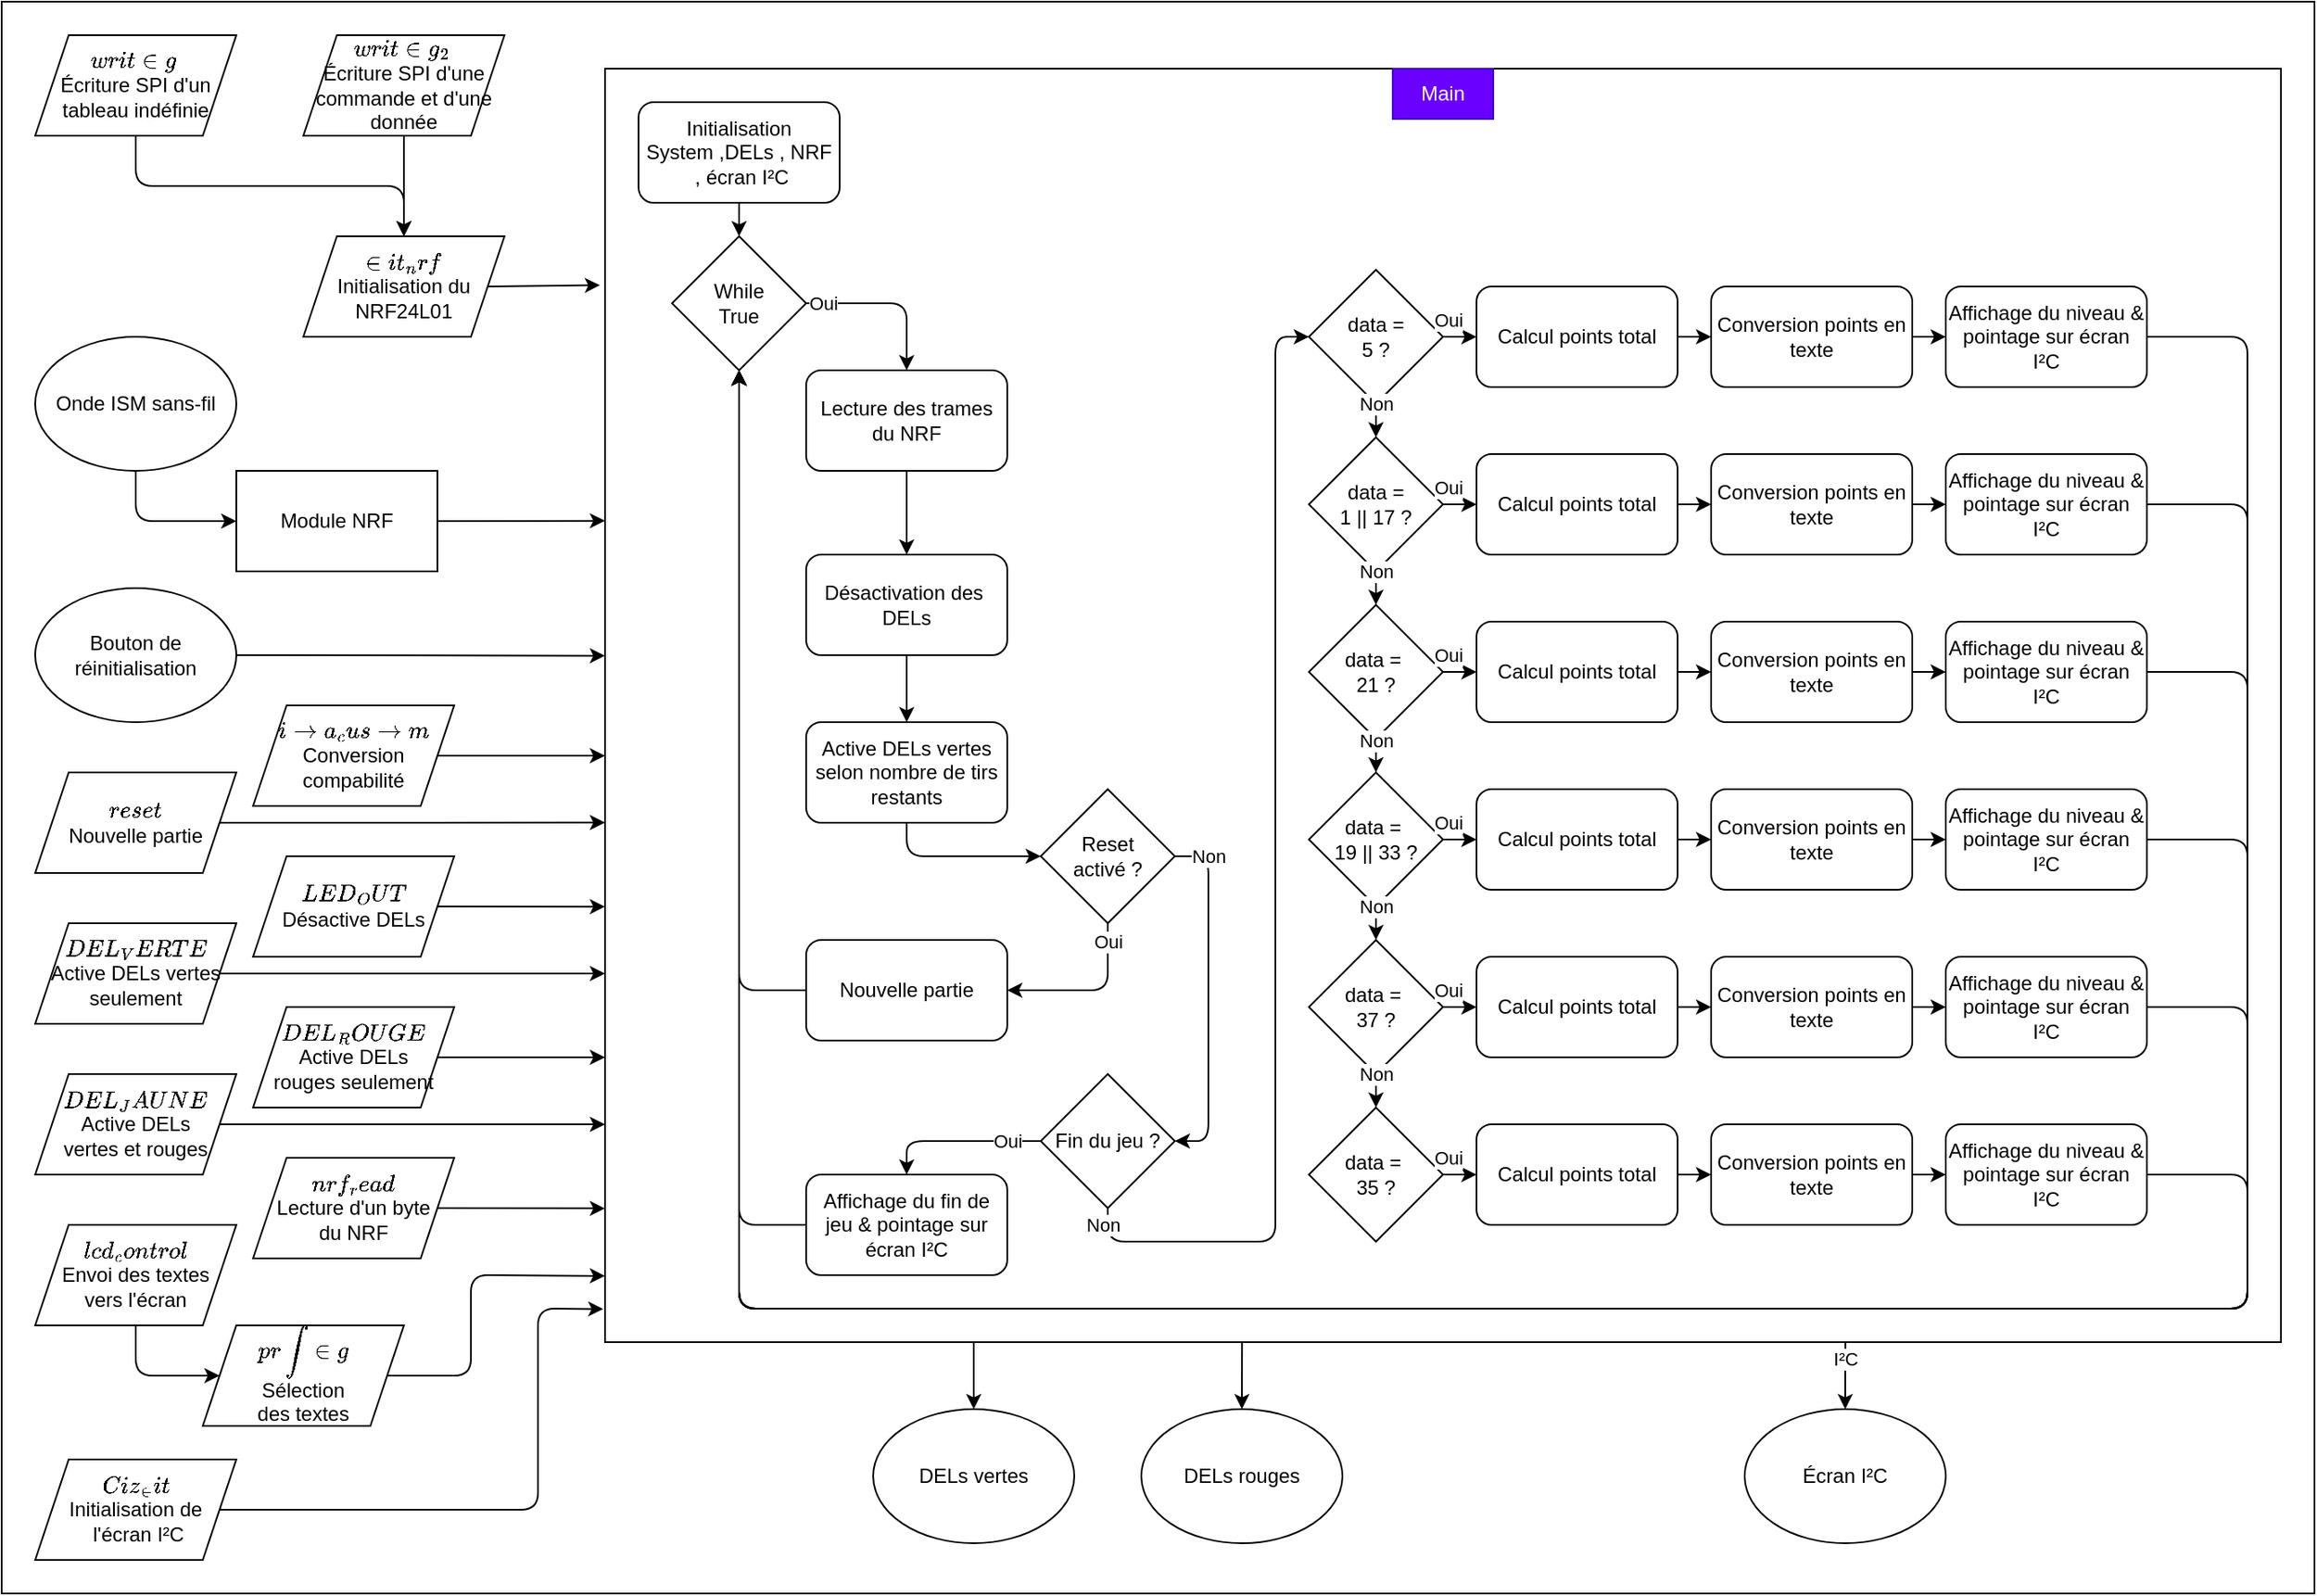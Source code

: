 <mxfile>
    <diagram id="lmWwRQkVpCRroSTJukyA" name="moniteur">
        <mxGraphModel dx="898" dy="666" grid="1" gridSize="10" guides="1" tooltips="1" connect="1" arrows="1" fold="1" page="1" pageScale="1" pageWidth="1600" pageHeight="1200" math="0" shadow="0">
            <root>
                <mxCell id="0"/>
                <mxCell id="1" parent="0"/>
                <mxCell id="OrLtFnOgsqkmbgE3haa2-10" value="" style="rounded=0;whiteSpace=wrap;html=1;" parent="1" vertex="1">
                    <mxGeometry width="1380" height="950" as="geometry"/>
                </mxCell>
                <mxCell id="YX-Q4lQZBypjuz9mWShq-77" value="" style="rounded=0;whiteSpace=wrap;html=1;" parent="1" vertex="1">
                    <mxGeometry x="360" y="40" width="1000" height="760" as="geometry"/>
                </mxCell>
                <mxCell id="aF5qxgkO2dywwEZLC3lP-16" style="edgeStyle=none;html=1;exitX=1;exitY=0.5;exitDx=0;exitDy=0;entryX=0;entryY=0.461;entryDx=0;entryDy=0;entryPerimeter=0;" parent="1" source="zwP6XSWxPuO-pKP-XsMT-1" target="YX-Q4lQZBypjuz9mWShq-77" edge="1">
                    <mxGeometry relative="1" as="geometry">
                        <mxPoint x="320" y="390" as="targetPoint"/>
                    </mxGeometry>
                </mxCell>
                <mxCell id="zwP6XSWxPuO-pKP-XsMT-1" value="Bouton de réinitialisation" style="ellipse;whiteSpace=wrap;html=1;" parent="1" vertex="1">
                    <mxGeometry x="20" y="350" width="120" height="80" as="geometry"/>
                </mxCell>
                <mxCell id="aF5qxgkO2dywwEZLC3lP-7" style="edgeStyle=none;html=1;exitX=1;exitY=0.5;exitDx=0;exitDy=0;" parent="1" source="usW-4bekP8bPHleeqF2R-1" edge="1">
                    <mxGeometry relative="1" as="geometry">
                        <mxPoint x="360" y="450" as="targetPoint"/>
                    </mxGeometry>
                </mxCell>
                <mxCell id="usW-4bekP8bPHleeqF2R-1" value="`itoa_custom`&lt;br&gt;Conversion compabilité" style="shape=parallelogram;perimeter=parallelogramPerimeter;whiteSpace=wrap;html=1;fixedSize=1;" parent="1" vertex="1">
                    <mxGeometry x="150" y="420" width="120" height="60" as="geometry"/>
                </mxCell>
                <mxCell id="aF5qxgkO2dywwEZLC3lP-6" style="edgeStyle=none;html=1;exitX=1;exitY=0.5;exitDx=0;exitDy=0;entryX=0;entryY=0.592;entryDx=0;entryDy=0;entryPerimeter=0;" parent="1" source="usW-4bekP8bPHleeqF2R-2" target="YX-Q4lQZBypjuz9mWShq-77" edge="1">
                    <mxGeometry relative="1" as="geometry">
                        <mxPoint x="320" y="490" as="targetPoint"/>
                    </mxGeometry>
                </mxCell>
                <mxCell id="usW-4bekP8bPHleeqF2R-2" value="`reset`&lt;br&gt;Nouvelle partie" style="shape=parallelogram;perimeter=parallelogramPerimeter;whiteSpace=wrap;html=1;fixedSize=1;" parent="1" vertex="1">
                    <mxGeometry x="20" y="460" width="120" height="60" as="geometry"/>
                </mxCell>
                <mxCell id="aF5qxgkO2dywwEZLC3lP-8" style="edgeStyle=none;html=1;exitX=1;exitY=0.5;exitDx=0;exitDy=0;entryX=0;entryY=0.658;entryDx=0;entryDy=0;entryPerimeter=0;" parent="1" source="usW-4bekP8bPHleeqF2R-3" target="YX-Q4lQZBypjuz9mWShq-77" edge="1">
                    <mxGeometry relative="1" as="geometry">
                        <mxPoint x="320" y="540" as="targetPoint"/>
                    </mxGeometry>
                </mxCell>
                <mxCell id="usW-4bekP8bPHleeqF2R-3" value="`LED_OUT`&lt;br&gt;Désactive DELs" style="shape=parallelogram;perimeter=parallelogramPerimeter;whiteSpace=wrap;html=1;fixedSize=1;" parent="1" vertex="1">
                    <mxGeometry x="150" y="510" width="120" height="60" as="geometry"/>
                </mxCell>
                <mxCell id="aF5qxgkO2dywwEZLC3lP-9" style="edgeStyle=none;html=1;exitX=1;exitY=0.5;exitDx=0;exitDy=0;" parent="1" source="usW-4bekP8bPHleeqF2R-4" edge="1">
                    <mxGeometry relative="1" as="geometry">
                        <mxPoint x="360" y="580" as="targetPoint"/>
                    </mxGeometry>
                </mxCell>
                <mxCell id="usW-4bekP8bPHleeqF2R-4" value="`DEL_VERTE`&lt;br&gt;Active DELs vertes seulement" style="shape=parallelogram;perimeter=parallelogramPerimeter;whiteSpace=wrap;html=1;fixedSize=1;" parent="1" vertex="1">
                    <mxGeometry x="20" y="550" width="120" height="60" as="geometry"/>
                </mxCell>
                <mxCell id="aF5qxgkO2dywwEZLC3lP-10" style="edgeStyle=none;html=1;exitX=1;exitY=0.5;exitDx=0;exitDy=0;" parent="1" source="usW-4bekP8bPHleeqF2R-5" edge="1">
                    <mxGeometry relative="1" as="geometry">
                        <mxPoint x="360" y="630" as="targetPoint"/>
                    </mxGeometry>
                </mxCell>
                <mxCell id="usW-4bekP8bPHleeqF2R-5" value="`DEL_ROUGE`&lt;br&gt;Active DELs &lt;br&gt;rouges seulement" style="shape=parallelogram;perimeter=parallelogramPerimeter;whiteSpace=wrap;html=1;fixedSize=1;" parent="1" vertex="1">
                    <mxGeometry x="150" y="600" width="120" height="60" as="geometry"/>
                </mxCell>
                <mxCell id="aF5qxgkO2dywwEZLC3lP-11" style="edgeStyle=none;html=1;exitX=1;exitY=0.5;exitDx=0;exitDy=0;" parent="1" source="usW-4bekP8bPHleeqF2R-6" edge="1">
                    <mxGeometry relative="1" as="geometry">
                        <mxPoint x="360" y="670" as="targetPoint"/>
                    </mxGeometry>
                </mxCell>
                <mxCell id="usW-4bekP8bPHleeqF2R-6" value="`DEL_JAUNE`&lt;br&gt;Active DELs &lt;br&gt;vertes et rouges" style="shape=parallelogram;perimeter=parallelogramPerimeter;whiteSpace=wrap;html=1;fixedSize=1;" parent="1" vertex="1">
                    <mxGeometry x="20" y="640" width="120" height="60" as="geometry"/>
                </mxCell>
                <mxCell id="HXoz_swLZMIebrg_eW4X-6" value="" style="group" parent="1" vertex="1" connectable="0">
                    <mxGeometry x="20" y="20" width="280" height="180" as="geometry"/>
                </mxCell>
                <mxCell id="HXoz_swLZMIebrg_eW4X-1" value="`init_nrf`&lt;br&gt;Initialisation du NRF24L01" style="shape=parallelogram;perimeter=parallelogramPerimeter;whiteSpace=wrap;html=1;fixedSize=1;fontFamily=Helvetica;fontSize=12;fontColor=default;align=center;strokeColor=default;fillColor=default;" parent="HXoz_swLZMIebrg_eW4X-6" vertex="1">
                    <mxGeometry x="160" y="120" width="120" height="60" as="geometry"/>
                </mxCell>
                <mxCell id="HXoz_swLZMIebrg_eW4X-2" style="edgeStyle=none;html=1;exitX=0.5;exitY=1;exitDx=0;exitDy=0;entryX=0.5;entryY=0;entryDx=0;entryDy=0;" parent="HXoz_swLZMIebrg_eW4X-6" source="HXoz_swLZMIebrg_eW4X-3" target="HXoz_swLZMIebrg_eW4X-1" edge="1">
                    <mxGeometry relative="1" as="geometry">
                        <Array as="points">
                            <mxPoint x="60" y="90"/>
                            <mxPoint x="220" y="90"/>
                        </Array>
                    </mxGeometry>
                </mxCell>
                <mxCell id="HXoz_swLZMIebrg_eW4X-3" value="`writing`&amp;nbsp;&lt;br&gt;Écriture SPI d'un tableau indéfinie" style="shape=parallelogram;perimeter=parallelogramPerimeter;whiteSpace=wrap;html=1;fixedSize=1;fontFamily=Helvetica;fontSize=12;fontColor=default;align=center;strokeColor=default;fillColor=default;" parent="HXoz_swLZMIebrg_eW4X-6" vertex="1">
                    <mxGeometry width="120" height="60" as="geometry"/>
                </mxCell>
                <mxCell id="HXoz_swLZMIebrg_eW4X-4" style="edgeStyle=none;html=1;exitX=0.5;exitY=1;exitDx=0;exitDy=0;entryX=0.5;entryY=0;entryDx=0;entryDy=0;" parent="HXoz_swLZMIebrg_eW4X-6" source="HXoz_swLZMIebrg_eW4X-5" target="HXoz_swLZMIebrg_eW4X-1" edge="1">
                    <mxGeometry relative="1" as="geometry"/>
                </mxCell>
                <mxCell id="HXoz_swLZMIebrg_eW4X-5" value="`writing_2`&amp;nbsp;&lt;br&gt;Écriture SPI d'une commande et d'une donnée" style="shape=parallelogram;perimeter=parallelogramPerimeter;whiteSpace=wrap;html=1;fixedSize=1;fontFamily=Helvetica;fontSize=12;fontColor=default;align=center;strokeColor=default;fillColor=default;" parent="HXoz_swLZMIebrg_eW4X-6" vertex="1">
                    <mxGeometry x="160" width="120" height="60" as="geometry"/>
                </mxCell>
                <mxCell id="aF5qxgkO2dywwEZLC3lP-12" style="edgeStyle=none;html=1;exitX=1;exitY=0.5;exitDx=0;exitDy=0;entryX=0;entryY=0.895;entryDx=0;entryDy=0;entryPerimeter=0;" parent="1" source="RYyspYiD6lcVDH-WO6xL-1" target="YX-Q4lQZBypjuz9mWShq-77" edge="1">
                    <mxGeometry relative="1" as="geometry">
                        <mxPoint x="320" y="720" as="targetPoint"/>
                    </mxGeometry>
                </mxCell>
                <mxCell id="RYyspYiD6lcVDH-WO6xL-1" value="`nrf_read`&lt;br&gt;Lecture d'un byte &lt;br&gt;du NRF" style="shape=parallelogram;perimeter=parallelogramPerimeter;whiteSpace=wrap;html=1;fixedSize=1;" parent="1" vertex="1">
                    <mxGeometry x="150" y="690" width="120" height="60" as="geometry"/>
                </mxCell>
                <mxCell id="aF5qxgkO2dywwEZLC3lP-5" style="edgeStyle=none;html=1;exitX=0.5;exitY=1;exitDx=0;exitDy=0;entryX=0;entryY=0.5;entryDx=0;entryDy=0;" parent="1" source="RYyspYiD6lcVDH-WO6xL-2" target="RYyspYiD6lcVDH-WO6xL-3" edge="1">
                    <mxGeometry relative="1" as="geometry">
                        <Array as="points">
                            <mxPoint x="80" y="820"/>
                        </Array>
                    </mxGeometry>
                </mxCell>
                <mxCell id="RYyspYiD6lcVDH-WO6xL-2" value="`lcd_control`&lt;br&gt;Envoi des textes&lt;br&gt;vers l'écran" style="shape=parallelogram;perimeter=parallelogramPerimeter;whiteSpace=wrap;html=1;fixedSize=1;" parent="1" vertex="1">
                    <mxGeometry x="20" y="730" width="120" height="60" as="geometry"/>
                </mxCell>
                <mxCell id="aF5qxgkO2dywwEZLC3lP-13" style="edgeStyle=none;html=1;exitX=1;exitY=0.5;exitDx=0;exitDy=0;entryX=0;entryY=0.948;entryDx=0;entryDy=0;entryPerimeter=0;" parent="1" source="RYyspYiD6lcVDH-WO6xL-3" target="YX-Q4lQZBypjuz9mWShq-77" edge="1">
                    <mxGeometry relative="1" as="geometry">
                        <mxPoint x="320" y="820" as="targetPoint"/>
                        <Array as="points">
                            <mxPoint x="280" y="820"/>
                            <mxPoint x="280" y="760"/>
                        </Array>
                    </mxGeometry>
                </mxCell>
                <mxCell id="RYyspYiD6lcVDH-WO6xL-3" value="`printing`&lt;br&gt;Sélection&lt;br&gt;des textes" style="shape=parallelogram;perimeter=parallelogramPerimeter;whiteSpace=wrap;html=1;fixedSize=1;" parent="1" vertex="1">
                    <mxGeometry x="120" y="790" width="120" height="60" as="geometry"/>
                </mxCell>
                <mxCell id="aF5qxgkO2dywwEZLC3lP-14" style="edgeStyle=none;html=1;exitX=1;exitY=0.5;exitDx=0;exitDy=0;entryX=-0.001;entryY=0.974;entryDx=0;entryDy=0;entryPerimeter=0;" parent="1" source="RYyspYiD6lcVDH-WO6xL-4" target="YX-Q4lQZBypjuz9mWShq-77" edge="1">
                    <mxGeometry relative="1" as="geometry">
                        <mxPoint x="320" y="900" as="targetPoint"/>
                        <Array as="points">
                            <mxPoint x="320" y="900"/>
                            <mxPoint x="320" y="780"/>
                        </Array>
                    </mxGeometry>
                </mxCell>
                <mxCell id="RYyspYiD6lcVDH-WO6xL-4" value="`Ciz_init`&lt;br&gt;Initialisation de&lt;br&gt;&amp;nbsp;l'écran I²C" style="shape=parallelogram;perimeter=parallelogramPerimeter;whiteSpace=wrap;html=1;fixedSize=1;" parent="1" vertex="1">
                    <mxGeometry x="20" y="870" width="120" height="60" as="geometry"/>
                </mxCell>
                <mxCell id="aF5qxgkO2dywwEZLC3lP-3" style="edgeStyle=none;html=1;exitX=0.5;exitY=1;exitDx=0;exitDy=0;entryX=0.5;entryY=0;entryDx=0;entryDy=0;" parent="1" source="-4wueqpYrYLqKAW2fhen-1" target="aF5qxgkO2dywwEZLC3lP-1" edge="1">
                    <mxGeometry relative="1" as="geometry"/>
                </mxCell>
                <mxCell id="-4wueqpYrYLqKAW2fhen-1" value="Initialisation&lt;br&gt;System ,DELs , NRF&lt;br&gt;&amp;nbsp;, écran I²C" style="rounded=1;whiteSpace=wrap;html=1;shadow=0;glass=0;sketch=0;" parent="1" vertex="1">
                    <mxGeometry x="380" y="60" width="120" height="60" as="geometry"/>
                </mxCell>
                <mxCell id="3KBwBZdhE7WF4Y3FgFT6-2" style="edgeStyle=none;html=1;exitX=1;exitY=0.5;exitDx=0;exitDy=0;entryX=0.5;entryY=0;entryDx=0;entryDy=0;" parent="1" source="aF5qxgkO2dywwEZLC3lP-1" target="3KBwBZdhE7WF4Y3FgFT6-1" edge="1">
                    <mxGeometry relative="1" as="geometry">
                        <Array as="points">
                            <mxPoint x="540" y="180"/>
                        </Array>
                    </mxGeometry>
                </mxCell>
                <mxCell id="qi72QTewOVqa7YclX3Wh-5" value="Oui" style="edgeLabel;html=1;align=center;verticalAlign=middle;resizable=0;points=[];" parent="3KBwBZdhE7WF4Y3FgFT6-2" vertex="1" connectable="0">
                    <mxGeometry x="-0.83" y="-1" relative="1" as="geometry">
                        <mxPoint x="1" y="-1" as="offset"/>
                    </mxGeometry>
                </mxCell>
                <mxCell id="aF5qxgkO2dywwEZLC3lP-1" value="While&lt;br&gt;True" style="rhombus;whiteSpace=wrap;html=1;rounded=0;shadow=0;glass=0;sketch=0;" parent="1" vertex="1">
                    <mxGeometry x="400" y="140" width="80" height="80" as="geometry"/>
                </mxCell>
                <mxCell id="aF5qxgkO2dywwEZLC3lP-4" value="" style="group" parent="1" vertex="1" connectable="0">
                    <mxGeometry x="20" y="200" width="240" height="140" as="geometry"/>
                </mxCell>
                <mxCell id="IGIC-wHaAdG-FFuRptp--1" value="Onde ISM sans-fil" style="ellipse;whiteSpace=wrap;html=1;rounded=0;shadow=0;glass=0;sketch=0;" parent="aF5qxgkO2dywwEZLC3lP-4" vertex="1">
                    <mxGeometry width="120" height="80" as="geometry"/>
                </mxCell>
                <mxCell id="IGIC-wHaAdG-FFuRptp--2" value="Module NRF" style="rounded=0;whiteSpace=wrap;html=1;shadow=0;glass=0;sketch=0;" parent="aF5qxgkO2dywwEZLC3lP-4" vertex="1">
                    <mxGeometry x="120" y="80" width="120" height="60" as="geometry"/>
                </mxCell>
                <mxCell id="IGIC-wHaAdG-FFuRptp--3" style="edgeStyle=none;html=1;exitX=0.5;exitY=1;exitDx=0;exitDy=0;entryX=0;entryY=0.5;entryDx=0;entryDy=0;" parent="aF5qxgkO2dywwEZLC3lP-4" source="IGIC-wHaAdG-FFuRptp--1" target="IGIC-wHaAdG-FFuRptp--2" edge="1">
                    <mxGeometry relative="1" as="geometry">
                        <Array as="points">
                            <mxPoint x="60" y="110"/>
                        </Array>
                    </mxGeometry>
                </mxCell>
                <mxCell id="aF5qxgkO2dywwEZLC3lP-15" style="edgeStyle=none;html=1;exitX=1;exitY=0.5;exitDx=0;exitDy=0;entryX=0;entryY=0.355;entryDx=0;entryDy=0;entryPerimeter=0;" parent="1" source="IGIC-wHaAdG-FFuRptp--2" target="YX-Q4lQZBypjuz9mWShq-77" edge="1">
                    <mxGeometry relative="1" as="geometry">
                        <mxPoint x="320" y="310" as="targetPoint"/>
                    </mxGeometry>
                </mxCell>
                <mxCell id="aF5qxgkO2dywwEZLC3lP-17" style="edgeStyle=none;html=1;exitX=1;exitY=0.5;exitDx=0;exitDy=0;entryX=-0.003;entryY=0.17;entryDx=0;entryDy=0;entryPerimeter=0;" parent="1" source="HXoz_swLZMIebrg_eW4X-1" target="YX-Q4lQZBypjuz9mWShq-77" edge="1">
                    <mxGeometry relative="1" as="geometry">
                        <mxPoint x="320" y="170" as="targetPoint"/>
                    </mxGeometry>
                </mxCell>
                <mxCell id="3KBwBZdhE7WF4Y3FgFT6-4" style="edgeStyle=none;html=1;exitX=0.5;exitY=1;exitDx=0;exitDy=0;entryX=0.5;entryY=0;entryDx=0;entryDy=0;" parent="1" source="3KBwBZdhE7WF4Y3FgFT6-1" target="3KBwBZdhE7WF4Y3FgFT6-3" edge="1">
                    <mxGeometry relative="1" as="geometry"/>
                </mxCell>
                <mxCell id="3KBwBZdhE7WF4Y3FgFT6-1" value="Lecture des trames du NRF" style="rounded=1;whiteSpace=wrap;html=1;" parent="1" vertex="1">
                    <mxGeometry x="480" y="220" width="120" height="60" as="geometry"/>
                </mxCell>
                <mxCell id="SsjHVZGTH4pwEsUziO5u-1" style="edgeStyle=none;html=1;exitX=0.5;exitY=1;exitDx=0;exitDy=0;entryX=0.5;entryY=0;entryDx=0;entryDy=0;" edge="1" parent="1" source="3KBwBZdhE7WF4Y3FgFT6-3" target="qi72QTewOVqa7YclX3Wh-3">
                    <mxGeometry relative="1" as="geometry"/>
                </mxCell>
                <mxCell id="3KBwBZdhE7WF4Y3FgFT6-3" value="Désactivation des&amp;nbsp; DELs" style="rounded=1;whiteSpace=wrap;html=1;" parent="1" vertex="1">
                    <mxGeometry x="480" y="330" width="120" height="60" as="geometry"/>
                </mxCell>
                <mxCell id="qi72QTewOVqa7YclX3Wh-8" value="" style="edgeStyle=none;html=1;" parent="1" source="qi72QTewOVqa7YclX3Wh-3" target="qi72QTewOVqa7YclX3Wh-7" edge="1">
                    <mxGeometry relative="1" as="geometry">
                        <Array as="points">
                            <mxPoint x="540" y="510"/>
                        </Array>
                    </mxGeometry>
                </mxCell>
                <mxCell id="qi72QTewOVqa7YclX3Wh-3" value="Active DELs vertes selon nombre de tirs restants" style="rounded=1;whiteSpace=wrap;html=1;" parent="1" vertex="1">
                    <mxGeometry x="480" y="430" width="120" height="60" as="geometry"/>
                </mxCell>
                <mxCell id="Z203PiRUvJXq7Pn9qyKv-121" style="edgeStyle=none;html=1;exitX=0.5;exitY=1;exitDx=0;exitDy=0;entryX=1;entryY=0.5;entryDx=0;entryDy=0;" parent="1" source="qi72QTewOVqa7YclX3Wh-7" target="Z203PiRUvJXq7Pn9qyKv-1" edge="1">
                    <mxGeometry relative="1" as="geometry">
                        <Array as="points">
                            <mxPoint x="660" y="590"/>
                        </Array>
                    </mxGeometry>
                </mxCell>
                <mxCell id="Z203PiRUvJXq7Pn9qyKv-122" value="Oui" style="edgeLabel;html=1;align=center;verticalAlign=middle;resizable=0;points=[];" parent="Z203PiRUvJXq7Pn9qyKv-121" vertex="1" connectable="0">
                    <mxGeometry x="-0.788" y="2" relative="1" as="geometry">
                        <mxPoint x="-2" as="offset"/>
                    </mxGeometry>
                </mxCell>
                <mxCell id="YX-Q4lQZBypjuz9mWShq-3" style="edgeStyle=none;html=1;exitX=1;exitY=0.5;exitDx=0;exitDy=0;entryX=1;entryY=0.5;entryDx=0;entryDy=0;" parent="1" source="qi72QTewOVqa7YclX3Wh-7" target="Z203PiRUvJXq7Pn9qyKv-5" edge="1">
                    <mxGeometry relative="1" as="geometry">
                        <Array as="points">
                            <mxPoint x="720" y="510"/>
                            <mxPoint x="720" y="680"/>
                        </Array>
                    </mxGeometry>
                </mxCell>
                <mxCell id="YX-Q4lQZBypjuz9mWShq-4" value="Non" style="edgeLabel;html=1;align=center;verticalAlign=middle;resizable=0;points=[];" parent="YX-Q4lQZBypjuz9mWShq-3" vertex="1" connectable="0">
                    <mxGeometry x="-0.676" relative="1" as="geometry">
                        <mxPoint y="-14" as="offset"/>
                    </mxGeometry>
                </mxCell>
                <mxCell id="qi72QTewOVqa7YclX3Wh-7" value="Reset&lt;br&gt;activé ?" style="rhombus;whiteSpace=wrap;html=1;" parent="1" vertex="1">
                    <mxGeometry x="620" y="470" width="80" height="80" as="geometry"/>
                </mxCell>
                <mxCell id="Z203PiRUvJXq7Pn9qyKv-125" style="edgeStyle=none;html=1;exitX=0;exitY=0.5;exitDx=0;exitDy=0;entryX=0.5;entryY=1;entryDx=0;entryDy=0;" parent="1" source="Z203PiRUvJXq7Pn9qyKv-1" target="aF5qxgkO2dywwEZLC3lP-1" edge="1">
                    <mxGeometry relative="1" as="geometry">
                        <Array as="points">
                            <mxPoint x="440" y="590"/>
                        </Array>
                    </mxGeometry>
                </mxCell>
                <mxCell id="Z203PiRUvJXq7Pn9qyKv-1" value="Nouvelle partie" style="rounded=1;whiteSpace=wrap;html=1;" parent="1" vertex="1">
                    <mxGeometry x="480" y="560" width="120" height="60" as="geometry"/>
                </mxCell>
                <mxCell id="Z203PiRUvJXq7Pn9qyKv-128" style="edgeStyle=none;html=1;exitX=0;exitY=0.5;exitDx=0;exitDy=0;entryX=0.5;entryY=0;entryDx=0;entryDy=0;" parent="1" source="Z203PiRUvJXq7Pn9qyKv-5" target="Z203PiRUvJXq7Pn9qyKv-126" edge="1">
                    <mxGeometry relative="1" as="geometry">
                        <Array as="points">
                            <mxPoint x="540" y="680"/>
                        </Array>
                    </mxGeometry>
                </mxCell>
                <mxCell id="Z203PiRUvJXq7Pn9qyKv-130" value="Oui" style="edgeLabel;html=1;align=center;verticalAlign=middle;resizable=0;points=[];" parent="Z203PiRUvJXq7Pn9qyKv-128" vertex="1" connectable="0">
                    <mxGeometry x="-0.876" y="-1" relative="1" as="geometry">
                        <mxPoint x="-14" y="1" as="offset"/>
                    </mxGeometry>
                </mxCell>
                <mxCell id="YX-Q4lQZBypjuz9mWShq-58" value="" style="edgeStyle=none;html=1;entryX=0;entryY=0.5;entryDx=0;entryDy=0;" parent="1" source="Z203PiRUvJXq7Pn9qyKv-5" target="Z203PiRUvJXq7Pn9qyKv-81" edge="1">
                    <mxGeometry relative="1" as="geometry">
                        <mxPoint x="740" y="350" as="targetPoint"/>
                        <Array as="points">
                            <mxPoint x="660" y="740"/>
                            <mxPoint x="760" y="740"/>
                            <mxPoint x="760" y="200"/>
                        </Array>
                    </mxGeometry>
                </mxCell>
                <mxCell id="YX-Q4lQZBypjuz9mWShq-59" value="Non" style="edgeLabel;html=1;align=center;verticalAlign=middle;resizable=0;points=[];" parent="YX-Q4lQZBypjuz9mWShq-58" vertex="1" connectable="0">
                    <mxGeometry x="-0.934" y="3" relative="1" as="geometry">
                        <mxPoint x="-6" y="-7" as="offset"/>
                    </mxGeometry>
                </mxCell>
                <mxCell id="Z203PiRUvJXq7Pn9qyKv-5" value="Fin du jeu ?&lt;br&gt;" style="rhombus;whiteSpace=wrap;html=1;" parent="1" vertex="1">
                    <mxGeometry x="620" y="640" width="80" height="80" as="geometry"/>
                </mxCell>
                <mxCell id="Z203PiRUvJXq7Pn9qyKv-129" style="edgeStyle=none;html=1;exitX=0;exitY=0.5;exitDx=0;exitDy=0;entryX=0.5;entryY=1;entryDx=0;entryDy=0;" parent="1" source="Z203PiRUvJXq7Pn9qyKv-126" target="aF5qxgkO2dywwEZLC3lP-1" edge="1">
                    <mxGeometry relative="1" as="geometry">
                        <Array as="points">
                            <mxPoint x="440" y="730"/>
                        </Array>
                    </mxGeometry>
                </mxCell>
                <mxCell id="Z203PiRUvJXq7Pn9qyKv-126" value="Affichage du fin de jeu &amp;amp; pointage sur écran I²C" style="whiteSpace=wrap;html=1;rounded=1;" parent="1" vertex="1">
                    <mxGeometry x="480" y="700" width="120" height="60" as="geometry"/>
                </mxCell>
                <mxCell id="YX-Q4lQZBypjuz9mWShq-10" value="" style="group" parent="1" vertex="1" connectable="0">
                    <mxGeometry x="780" y="160" width="500" height="80" as="geometry"/>
                </mxCell>
                <mxCell id="Z203PiRUvJXq7Pn9qyKv-81" value="data = &lt;br&gt;5 ?" style="rhombus;whiteSpace=wrap;html=1;" parent="YX-Q4lQZBypjuz9mWShq-10" vertex="1">
                    <mxGeometry width="80" height="80" as="geometry"/>
                </mxCell>
                <mxCell id="Z203PiRUvJXq7Pn9qyKv-17" value="Calcul points total" style="rounded=1;whiteSpace=wrap;html=1;" parent="YX-Q4lQZBypjuz9mWShq-10" vertex="1">
                    <mxGeometry x="100" y="10" width="120" height="60" as="geometry"/>
                </mxCell>
                <mxCell id="YX-Q4lQZBypjuz9mWShq-6" value="" style="edgeStyle=none;html=1;" parent="YX-Q4lQZBypjuz9mWShq-10" source="Z203PiRUvJXq7Pn9qyKv-81" target="Z203PiRUvJXq7Pn9qyKv-17" edge="1">
                    <mxGeometry relative="1" as="geometry"/>
                </mxCell>
                <mxCell id="YX-Q4lQZBypjuz9mWShq-9" value="Oui" style="edgeLabel;html=1;align=center;verticalAlign=middle;resizable=0;points=[];" parent="YX-Q4lQZBypjuz9mWShq-6" vertex="1" connectable="0">
                    <mxGeometry x="-0.705" y="2" relative="1" as="geometry">
                        <mxPoint y="-8" as="offset"/>
                    </mxGeometry>
                </mxCell>
                <mxCell id="Z203PiRUvJXq7Pn9qyKv-33" value="Conversion points en texte" style="whiteSpace=wrap;html=1;rounded=1;" parent="YX-Q4lQZBypjuz9mWShq-10" vertex="1">
                    <mxGeometry x="240" y="10" width="120" height="60" as="geometry"/>
                </mxCell>
                <mxCell id="YX-Q4lQZBypjuz9mWShq-7" value="" style="edgeStyle=none;html=1;" parent="YX-Q4lQZBypjuz9mWShq-10" source="Z203PiRUvJXq7Pn9qyKv-17" target="Z203PiRUvJXq7Pn9qyKv-33" edge="1">
                    <mxGeometry relative="1" as="geometry"/>
                </mxCell>
                <mxCell id="Z203PiRUvJXq7Pn9qyKv-35" value="Affichage du niveau &amp;amp; pointage sur écran I²C" style="whiteSpace=wrap;html=1;rounded=1;" parent="YX-Q4lQZBypjuz9mWShq-10" vertex="1">
                    <mxGeometry x="380" y="10" width="120" height="60" as="geometry"/>
                </mxCell>
                <mxCell id="YX-Q4lQZBypjuz9mWShq-8" value="" style="edgeStyle=none;html=1;" parent="YX-Q4lQZBypjuz9mWShq-10" source="Z203PiRUvJXq7Pn9qyKv-33" target="Z203PiRUvJXq7Pn9qyKv-35" edge="1">
                    <mxGeometry relative="1" as="geometry"/>
                </mxCell>
                <mxCell id="YX-Q4lQZBypjuz9mWShq-11" value="" style="group" parent="1" vertex="1" connectable="0">
                    <mxGeometry x="780" y="260" width="500" height="80" as="geometry"/>
                </mxCell>
                <mxCell id="YX-Q4lQZBypjuz9mWShq-12" value="data =&lt;br&gt;1 || 17 ?" style="rhombus;whiteSpace=wrap;html=1;" parent="YX-Q4lQZBypjuz9mWShq-11" vertex="1">
                    <mxGeometry width="80" height="80" as="geometry"/>
                </mxCell>
                <mxCell id="YX-Q4lQZBypjuz9mWShq-13" value="Calcul points total" style="rounded=1;whiteSpace=wrap;html=1;" parent="YX-Q4lQZBypjuz9mWShq-11" vertex="1">
                    <mxGeometry x="100" y="10" width="120" height="60" as="geometry"/>
                </mxCell>
                <mxCell id="YX-Q4lQZBypjuz9mWShq-14" value="" style="edgeStyle=none;html=1;" parent="YX-Q4lQZBypjuz9mWShq-11" source="YX-Q4lQZBypjuz9mWShq-12" target="YX-Q4lQZBypjuz9mWShq-13" edge="1">
                    <mxGeometry relative="1" as="geometry"/>
                </mxCell>
                <mxCell id="YX-Q4lQZBypjuz9mWShq-15" value="Oui" style="edgeLabel;html=1;align=center;verticalAlign=middle;resizable=0;points=[];" parent="YX-Q4lQZBypjuz9mWShq-14" vertex="1" connectable="0">
                    <mxGeometry x="-0.705" y="2" relative="1" as="geometry">
                        <mxPoint y="-8" as="offset"/>
                    </mxGeometry>
                </mxCell>
                <mxCell id="YX-Q4lQZBypjuz9mWShq-16" value="Conversion points en texte" style="whiteSpace=wrap;html=1;rounded=1;" parent="YX-Q4lQZBypjuz9mWShq-11" vertex="1">
                    <mxGeometry x="240" y="10" width="120" height="60" as="geometry"/>
                </mxCell>
                <mxCell id="YX-Q4lQZBypjuz9mWShq-17" value="" style="edgeStyle=none;html=1;" parent="YX-Q4lQZBypjuz9mWShq-11" source="YX-Q4lQZBypjuz9mWShq-13" target="YX-Q4lQZBypjuz9mWShq-16" edge="1">
                    <mxGeometry relative="1" as="geometry"/>
                </mxCell>
                <mxCell id="YX-Q4lQZBypjuz9mWShq-18" value="Affichage du niveau &amp;amp; pointage sur écran I²C" style="whiteSpace=wrap;html=1;rounded=1;" parent="YX-Q4lQZBypjuz9mWShq-11" vertex="1">
                    <mxGeometry x="380" y="10" width="120" height="60" as="geometry"/>
                </mxCell>
                <mxCell id="YX-Q4lQZBypjuz9mWShq-19" value="" style="edgeStyle=none;html=1;" parent="YX-Q4lQZBypjuz9mWShq-11" source="YX-Q4lQZBypjuz9mWShq-16" target="YX-Q4lQZBypjuz9mWShq-18" edge="1">
                    <mxGeometry relative="1" as="geometry"/>
                </mxCell>
                <mxCell id="YX-Q4lQZBypjuz9mWShq-21" value="" style="group" parent="1" vertex="1" connectable="0">
                    <mxGeometry x="780" y="360" width="500" height="80" as="geometry"/>
                </mxCell>
                <mxCell id="YX-Q4lQZBypjuz9mWShq-22" value="data =&amp;nbsp;&lt;br&gt;21 ?" style="rhombus;whiteSpace=wrap;html=1;" parent="YX-Q4lQZBypjuz9mWShq-21" vertex="1">
                    <mxGeometry width="80" height="80" as="geometry"/>
                </mxCell>
                <mxCell id="YX-Q4lQZBypjuz9mWShq-23" value="Calcul points total" style="rounded=1;whiteSpace=wrap;html=1;" parent="YX-Q4lQZBypjuz9mWShq-21" vertex="1">
                    <mxGeometry x="100" y="10" width="120" height="60" as="geometry"/>
                </mxCell>
                <mxCell id="YX-Q4lQZBypjuz9mWShq-24" value="" style="edgeStyle=none;html=1;" parent="YX-Q4lQZBypjuz9mWShq-21" source="YX-Q4lQZBypjuz9mWShq-22" target="YX-Q4lQZBypjuz9mWShq-23" edge="1">
                    <mxGeometry relative="1" as="geometry"/>
                </mxCell>
                <mxCell id="YX-Q4lQZBypjuz9mWShq-25" value="Oui" style="edgeLabel;html=1;align=center;verticalAlign=middle;resizable=0;points=[];" parent="YX-Q4lQZBypjuz9mWShq-24" vertex="1" connectable="0">
                    <mxGeometry x="-0.705" y="2" relative="1" as="geometry">
                        <mxPoint y="-8" as="offset"/>
                    </mxGeometry>
                </mxCell>
                <mxCell id="YX-Q4lQZBypjuz9mWShq-26" value="Conversion points en texte" style="whiteSpace=wrap;html=1;rounded=1;" parent="YX-Q4lQZBypjuz9mWShq-21" vertex="1">
                    <mxGeometry x="240" y="10" width="120" height="60" as="geometry"/>
                </mxCell>
                <mxCell id="YX-Q4lQZBypjuz9mWShq-27" value="" style="edgeStyle=none;html=1;" parent="YX-Q4lQZBypjuz9mWShq-21" source="YX-Q4lQZBypjuz9mWShq-23" target="YX-Q4lQZBypjuz9mWShq-26" edge="1">
                    <mxGeometry relative="1" as="geometry"/>
                </mxCell>
                <mxCell id="YX-Q4lQZBypjuz9mWShq-28" value="Affichage du niveau &amp;amp; pointage sur écran I²C" style="whiteSpace=wrap;html=1;rounded=1;" parent="YX-Q4lQZBypjuz9mWShq-21" vertex="1">
                    <mxGeometry x="380" y="10" width="120" height="60" as="geometry"/>
                </mxCell>
                <mxCell id="YX-Q4lQZBypjuz9mWShq-29" value="" style="edgeStyle=none;html=1;" parent="YX-Q4lQZBypjuz9mWShq-21" source="YX-Q4lQZBypjuz9mWShq-26" target="YX-Q4lQZBypjuz9mWShq-28" edge="1">
                    <mxGeometry relative="1" as="geometry"/>
                </mxCell>
                <mxCell id="YX-Q4lQZBypjuz9mWShq-30" value="" style="group" parent="1" vertex="1" connectable="0">
                    <mxGeometry x="780" y="460" width="500" height="80" as="geometry"/>
                </mxCell>
                <mxCell id="YX-Q4lQZBypjuz9mWShq-31" value="data =&amp;nbsp;&lt;br&gt;19 || 33 ?" style="rhombus;whiteSpace=wrap;html=1;" parent="YX-Q4lQZBypjuz9mWShq-30" vertex="1">
                    <mxGeometry width="80" height="80" as="geometry"/>
                </mxCell>
                <mxCell id="YX-Q4lQZBypjuz9mWShq-32" value="Calcul points total" style="rounded=1;whiteSpace=wrap;html=1;" parent="YX-Q4lQZBypjuz9mWShq-30" vertex="1">
                    <mxGeometry x="100" y="10" width="120" height="60" as="geometry"/>
                </mxCell>
                <mxCell id="YX-Q4lQZBypjuz9mWShq-33" value="" style="edgeStyle=none;html=1;" parent="YX-Q4lQZBypjuz9mWShq-30" source="YX-Q4lQZBypjuz9mWShq-31" target="YX-Q4lQZBypjuz9mWShq-32" edge="1">
                    <mxGeometry relative="1" as="geometry"/>
                </mxCell>
                <mxCell id="YX-Q4lQZBypjuz9mWShq-34" value="Oui" style="edgeLabel;html=1;align=center;verticalAlign=middle;resizable=0;points=[];" parent="YX-Q4lQZBypjuz9mWShq-33" vertex="1" connectable="0">
                    <mxGeometry x="-0.705" y="2" relative="1" as="geometry">
                        <mxPoint y="-8" as="offset"/>
                    </mxGeometry>
                </mxCell>
                <mxCell id="YX-Q4lQZBypjuz9mWShq-35" value="Conversion points en texte" style="whiteSpace=wrap;html=1;rounded=1;" parent="YX-Q4lQZBypjuz9mWShq-30" vertex="1">
                    <mxGeometry x="240" y="10" width="120" height="60" as="geometry"/>
                </mxCell>
                <mxCell id="YX-Q4lQZBypjuz9mWShq-36" value="" style="edgeStyle=none;html=1;" parent="YX-Q4lQZBypjuz9mWShq-30" source="YX-Q4lQZBypjuz9mWShq-32" target="YX-Q4lQZBypjuz9mWShq-35" edge="1">
                    <mxGeometry relative="1" as="geometry"/>
                </mxCell>
                <mxCell id="YX-Q4lQZBypjuz9mWShq-37" value="Affichage du niveau &amp;amp; pointage sur écran I²C" style="whiteSpace=wrap;html=1;rounded=1;" parent="YX-Q4lQZBypjuz9mWShq-30" vertex="1">
                    <mxGeometry x="380" y="10" width="120" height="60" as="geometry"/>
                </mxCell>
                <mxCell id="YX-Q4lQZBypjuz9mWShq-38" value="" style="edgeStyle=none;html=1;" parent="YX-Q4lQZBypjuz9mWShq-30" source="YX-Q4lQZBypjuz9mWShq-35" target="YX-Q4lQZBypjuz9mWShq-37" edge="1">
                    <mxGeometry relative="1" as="geometry"/>
                </mxCell>
                <mxCell id="YX-Q4lQZBypjuz9mWShq-39" value="" style="group" parent="1" vertex="1" connectable="0">
                    <mxGeometry x="780" y="560" width="500" height="80" as="geometry"/>
                </mxCell>
                <mxCell id="YX-Q4lQZBypjuz9mWShq-40" value="data =&amp;nbsp;&lt;br&gt;37 ?" style="rhombus;whiteSpace=wrap;html=1;" parent="YX-Q4lQZBypjuz9mWShq-39" vertex="1">
                    <mxGeometry width="80" height="80" as="geometry"/>
                </mxCell>
                <mxCell id="YX-Q4lQZBypjuz9mWShq-41" value="Calcul points total" style="rounded=1;whiteSpace=wrap;html=1;" parent="YX-Q4lQZBypjuz9mWShq-39" vertex="1">
                    <mxGeometry x="100" y="10" width="120" height="60" as="geometry"/>
                </mxCell>
                <mxCell id="YX-Q4lQZBypjuz9mWShq-42" value="" style="edgeStyle=none;html=1;" parent="YX-Q4lQZBypjuz9mWShq-39" source="YX-Q4lQZBypjuz9mWShq-40" target="YX-Q4lQZBypjuz9mWShq-41" edge="1">
                    <mxGeometry relative="1" as="geometry"/>
                </mxCell>
                <mxCell id="YX-Q4lQZBypjuz9mWShq-43" value="Oui" style="edgeLabel;html=1;align=center;verticalAlign=middle;resizable=0;points=[];" parent="YX-Q4lQZBypjuz9mWShq-42" vertex="1" connectable="0">
                    <mxGeometry x="-0.705" y="2" relative="1" as="geometry">
                        <mxPoint y="-8" as="offset"/>
                    </mxGeometry>
                </mxCell>
                <mxCell id="YX-Q4lQZBypjuz9mWShq-44" value="Conversion points en texte" style="whiteSpace=wrap;html=1;rounded=1;" parent="YX-Q4lQZBypjuz9mWShq-39" vertex="1">
                    <mxGeometry x="240" y="10" width="120" height="60" as="geometry"/>
                </mxCell>
                <mxCell id="YX-Q4lQZBypjuz9mWShq-45" value="" style="edgeStyle=none;html=1;" parent="YX-Q4lQZBypjuz9mWShq-39" source="YX-Q4lQZBypjuz9mWShq-41" target="YX-Q4lQZBypjuz9mWShq-44" edge="1">
                    <mxGeometry relative="1" as="geometry"/>
                </mxCell>
                <mxCell id="YX-Q4lQZBypjuz9mWShq-46" value="Affichage du niveau &amp;amp; pointage sur écran I²C" style="whiteSpace=wrap;html=1;rounded=1;" parent="YX-Q4lQZBypjuz9mWShq-39" vertex="1">
                    <mxGeometry x="380" y="10" width="120" height="60" as="geometry"/>
                </mxCell>
                <mxCell id="YX-Q4lQZBypjuz9mWShq-47" value="" style="edgeStyle=none;html=1;" parent="YX-Q4lQZBypjuz9mWShq-39" source="YX-Q4lQZBypjuz9mWShq-44" target="YX-Q4lQZBypjuz9mWShq-46" edge="1">
                    <mxGeometry relative="1" as="geometry"/>
                </mxCell>
                <mxCell id="YX-Q4lQZBypjuz9mWShq-48" value="" style="group" parent="1" vertex="1" connectable="0">
                    <mxGeometry x="780" y="660" width="500" height="80" as="geometry"/>
                </mxCell>
                <mxCell id="YX-Q4lQZBypjuz9mWShq-49" value="data =&amp;nbsp;&lt;br&gt;35 ?" style="rhombus;whiteSpace=wrap;html=1;" parent="YX-Q4lQZBypjuz9mWShq-48" vertex="1">
                    <mxGeometry width="80" height="80" as="geometry"/>
                </mxCell>
                <mxCell id="YX-Q4lQZBypjuz9mWShq-50" value="Calcul points total" style="rounded=1;whiteSpace=wrap;html=1;" parent="YX-Q4lQZBypjuz9mWShq-48" vertex="1">
                    <mxGeometry x="100" y="10" width="120" height="60" as="geometry"/>
                </mxCell>
                <mxCell id="YX-Q4lQZBypjuz9mWShq-51" value="" style="edgeStyle=none;html=1;" parent="YX-Q4lQZBypjuz9mWShq-48" source="YX-Q4lQZBypjuz9mWShq-49" target="YX-Q4lQZBypjuz9mWShq-50" edge="1">
                    <mxGeometry relative="1" as="geometry"/>
                </mxCell>
                <mxCell id="YX-Q4lQZBypjuz9mWShq-52" value="Oui" style="edgeLabel;html=1;align=center;verticalAlign=middle;resizable=0;points=[];" parent="YX-Q4lQZBypjuz9mWShq-51" vertex="1" connectable="0">
                    <mxGeometry x="-0.705" y="2" relative="1" as="geometry">
                        <mxPoint y="-8" as="offset"/>
                    </mxGeometry>
                </mxCell>
                <mxCell id="YX-Q4lQZBypjuz9mWShq-53" value="Conversion points en texte" style="whiteSpace=wrap;html=1;rounded=1;" parent="YX-Q4lQZBypjuz9mWShq-48" vertex="1">
                    <mxGeometry x="240" y="10" width="120" height="60" as="geometry"/>
                </mxCell>
                <mxCell id="YX-Q4lQZBypjuz9mWShq-54" value="" style="edgeStyle=none;html=1;" parent="YX-Q4lQZBypjuz9mWShq-48" source="YX-Q4lQZBypjuz9mWShq-50" target="YX-Q4lQZBypjuz9mWShq-53" edge="1">
                    <mxGeometry relative="1" as="geometry"/>
                </mxCell>
                <mxCell id="YX-Q4lQZBypjuz9mWShq-55" value="Affichage du niveau &amp;amp; pointage sur écran I²C" style="whiteSpace=wrap;html=1;rounded=1;" parent="YX-Q4lQZBypjuz9mWShq-48" vertex="1">
                    <mxGeometry x="380" y="10" width="120" height="60" as="geometry"/>
                </mxCell>
                <mxCell id="YX-Q4lQZBypjuz9mWShq-56" value="" style="edgeStyle=none;html=1;" parent="YX-Q4lQZBypjuz9mWShq-48" source="YX-Q4lQZBypjuz9mWShq-53" target="YX-Q4lQZBypjuz9mWShq-55" edge="1">
                    <mxGeometry relative="1" as="geometry"/>
                </mxCell>
                <mxCell id="YX-Q4lQZBypjuz9mWShq-60" value="" style="edgeStyle=none;html=1;" parent="1" source="Z203PiRUvJXq7Pn9qyKv-81" target="YX-Q4lQZBypjuz9mWShq-12" edge="1">
                    <mxGeometry relative="1" as="geometry"/>
                </mxCell>
                <mxCell id="YX-Q4lQZBypjuz9mWShq-66" value="Non" style="edgeLabel;html=1;align=center;verticalAlign=middle;resizable=0;points=[];" parent="YX-Q4lQZBypjuz9mWShq-60" vertex="1" connectable="0">
                    <mxGeometry x="-0.584" y="-2" relative="1" as="geometry">
                        <mxPoint x="2" y="-4" as="offset"/>
                    </mxGeometry>
                </mxCell>
                <mxCell id="YX-Q4lQZBypjuz9mWShq-61" value="" style="edgeStyle=none;html=1;" parent="1" source="YX-Q4lQZBypjuz9mWShq-12" target="YX-Q4lQZBypjuz9mWShq-22" edge="1">
                    <mxGeometry relative="1" as="geometry"/>
                </mxCell>
                <mxCell id="YX-Q4lQZBypjuz9mWShq-67" value="Non" style="edgeLabel;html=1;align=center;verticalAlign=middle;resizable=0;points=[];" parent="YX-Q4lQZBypjuz9mWShq-61" vertex="1" connectable="0">
                    <mxGeometry x="-0.487" y="-1" relative="1" as="geometry">
                        <mxPoint x="1" y="-5" as="offset"/>
                    </mxGeometry>
                </mxCell>
                <mxCell id="YX-Q4lQZBypjuz9mWShq-62" value="" style="edgeStyle=none;html=1;" parent="1" source="YX-Q4lQZBypjuz9mWShq-22" target="YX-Q4lQZBypjuz9mWShq-31" edge="1">
                    <mxGeometry relative="1" as="geometry"/>
                </mxCell>
                <mxCell id="YX-Q4lQZBypjuz9mWShq-68" value="Non" style="edgeLabel;html=1;align=center;verticalAlign=middle;resizable=0;points=[];" parent="YX-Q4lQZBypjuz9mWShq-62" vertex="1" connectable="0">
                    <mxGeometry x="-0.571" relative="1" as="geometry">
                        <mxPoint y="-4" as="offset"/>
                    </mxGeometry>
                </mxCell>
                <mxCell id="YX-Q4lQZBypjuz9mWShq-63" value="" style="edgeStyle=none;html=1;" parent="1" source="YX-Q4lQZBypjuz9mWShq-31" target="YX-Q4lQZBypjuz9mWShq-40" edge="1">
                    <mxGeometry relative="1" as="geometry"/>
                </mxCell>
                <mxCell id="YX-Q4lQZBypjuz9mWShq-69" value="Non" style="edgeLabel;html=1;align=center;verticalAlign=middle;resizable=0;points=[];" parent="YX-Q4lQZBypjuz9mWShq-63" vertex="1" connectable="0">
                    <mxGeometry x="-0.397" y="1" relative="1" as="geometry">
                        <mxPoint x="-1" y="-6" as="offset"/>
                    </mxGeometry>
                </mxCell>
                <mxCell id="YX-Q4lQZBypjuz9mWShq-64" value="" style="edgeStyle=none;html=1;" parent="1" source="YX-Q4lQZBypjuz9mWShq-40" target="YX-Q4lQZBypjuz9mWShq-49" edge="1">
                    <mxGeometry relative="1" as="geometry"/>
                </mxCell>
                <mxCell id="YX-Q4lQZBypjuz9mWShq-70" value="Non" style="edgeLabel;html=1;align=center;verticalAlign=middle;resizable=0;points=[];" parent="YX-Q4lQZBypjuz9mWShq-64" vertex="1" connectable="0">
                    <mxGeometry x="-0.603" y="1" relative="1" as="geometry">
                        <mxPoint x="-1" y="-4" as="offset"/>
                    </mxGeometry>
                </mxCell>
                <mxCell id="YX-Q4lQZBypjuz9mWShq-71" style="edgeStyle=none;html=1;exitX=1;exitY=0.5;exitDx=0;exitDy=0;entryX=0.5;entryY=1;entryDx=0;entryDy=0;" parent="1" source="Z203PiRUvJXq7Pn9qyKv-35" target="aF5qxgkO2dywwEZLC3lP-1" edge="1">
                    <mxGeometry relative="1" as="geometry">
                        <Array as="points">
                            <mxPoint x="1340" y="200"/>
                            <mxPoint x="1340" y="780"/>
                            <mxPoint x="440" y="780"/>
                        </Array>
                    </mxGeometry>
                </mxCell>
                <mxCell id="YX-Q4lQZBypjuz9mWShq-72" style="edgeStyle=none;html=1;exitX=1;exitY=0.5;exitDx=0;exitDy=0;entryX=0.5;entryY=1;entryDx=0;entryDy=0;" parent="1" source="YX-Q4lQZBypjuz9mWShq-18" target="aF5qxgkO2dywwEZLC3lP-1" edge="1">
                    <mxGeometry relative="1" as="geometry">
                        <Array as="points">
                            <mxPoint x="1340" y="300"/>
                            <mxPoint x="1340" y="780"/>
                            <mxPoint x="440" y="780"/>
                        </Array>
                    </mxGeometry>
                </mxCell>
                <mxCell id="YX-Q4lQZBypjuz9mWShq-73" style="edgeStyle=none;html=1;exitX=1;exitY=0.5;exitDx=0;exitDy=0;entryX=0.5;entryY=1;entryDx=0;entryDy=0;" parent="1" source="YX-Q4lQZBypjuz9mWShq-28" target="aF5qxgkO2dywwEZLC3lP-1" edge="1">
                    <mxGeometry relative="1" as="geometry">
                        <mxPoint x="1340" y="400" as="targetPoint"/>
                        <Array as="points">
                            <mxPoint x="1340" y="400"/>
                            <mxPoint x="1340" y="780"/>
                            <mxPoint x="440" y="780"/>
                        </Array>
                    </mxGeometry>
                </mxCell>
                <mxCell id="YX-Q4lQZBypjuz9mWShq-74" style="edgeStyle=none;html=1;exitX=1;exitY=0.5;exitDx=0;exitDy=0;entryX=0.5;entryY=1;entryDx=0;entryDy=0;" parent="1" source="YX-Q4lQZBypjuz9mWShq-37" target="aF5qxgkO2dywwEZLC3lP-1" edge="1">
                    <mxGeometry relative="1" as="geometry">
                        <Array as="points">
                            <mxPoint x="1340" y="500"/>
                            <mxPoint x="1340" y="780"/>
                            <mxPoint x="440" y="780"/>
                        </Array>
                    </mxGeometry>
                </mxCell>
                <mxCell id="YX-Q4lQZBypjuz9mWShq-75" style="edgeStyle=none;html=1;exitX=1;exitY=0.5;exitDx=0;exitDy=0;entryX=0.5;entryY=1;entryDx=0;entryDy=0;" parent="1" source="YX-Q4lQZBypjuz9mWShq-46" target="aF5qxgkO2dywwEZLC3lP-1" edge="1">
                    <mxGeometry relative="1" as="geometry">
                        <Array as="points">
                            <mxPoint x="1340" y="600"/>
                            <mxPoint x="1340" y="780"/>
                            <mxPoint x="440" y="780"/>
                        </Array>
                    </mxGeometry>
                </mxCell>
                <mxCell id="YX-Q4lQZBypjuz9mWShq-76" style="edgeStyle=none;html=1;exitX=1;exitY=0.5;exitDx=0;exitDy=0;entryX=0.5;entryY=1;entryDx=0;entryDy=0;" parent="1" source="YX-Q4lQZBypjuz9mWShq-55" target="aF5qxgkO2dywwEZLC3lP-1" edge="1">
                    <mxGeometry relative="1" as="geometry">
                        <Array as="points">
                            <mxPoint x="1340" y="700"/>
                            <mxPoint x="1340" y="780"/>
                            <mxPoint x="440" y="780"/>
                        </Array>
                    </mxGeometry>
                </mxCell>
                <mxCell id="YX-Q4lQZBypjuz9mWShq-78" value="Main" style="text;html=1;strokeColor=#3700CC;fillColor=#6a00ff;align=center;verticalAlign=middle;whiteSpace=wrap;rounded=0;fontColor=#ffffff;" parent="1" vertex="1">
                    <mxGeometry x="830" y="40" width="60" height="30" as="geometry"/>
                </mxCell>
                <mxCell id="OrLtFnOgsqkmbgE3haa2-5" style="edgeStyle=none;html=1;exitX=0.22;exitY=1;exitDx=0;exitDy=0;entryX=0.5;entryY=0;entryDx=0;entryDy=0;exitPerimeter=0;" parent="1" source="YX-Q4lQZBypjuz9mWShq-77" target="OrLtFnOgsqkmbgE3haa2-1" edge="1">
                    <mxGeometry relative="1" as="geometry"/>
                </mxCell>
                <mxCell id="OrLtFnOgsqkmbgE3haa2-1" value="DELs vertes" style="ellipse;whiteSpace=wrap;html=1;" parent="1" vertex="1">
                    <mxGeometry x="520" y="840" width="120" height="80" as="geometry"/>
                </mxCell>
                <mxCell id="OrLtFnOgsqkmbgE3haa2-6" style="edgeStyle=none;html=1;exitX=0.5;exitY=0;exitDx=0;exitDy=0;entryX=0.5;entryY=0;entryDx=0;entryDy=0;" parent="1" target="OrLtFnOgsqkmbgE3haa2-2" edge="1">
                    <mxGeometry relative="1" as="geometry">
                        <mxPoint x="740.095" y="800" as="sourcePoint"/>
                    </mxGeometry>
                </mxCell>
                <mxCell id="OrLtFnOgsqkmbgE3haa2-2" value="DELs rouges" style="ellipse;whiteSpace=wrap;html=1;" parent="1" vertex="1">
                    <mxGeometry x="680" y="840" width="120" height="80" as="geometry"/>
                </mxCell>
                <mxCell id="OrLtFnOgsqkmbgE3haa2-7" style="edgeStyle=none;html=1;exitX=0.5;exitY=0;exitDx=0;exitDy=0;entryX=0.5;entryY=0;entryDx=0;entryDy=0;" parent="1" target="OrLtFnOgsqkmbgE3haa2-3" edge="1">
                    <mxGeometry relative="1" as="geometry">
                        <mxPoint x="1100.095" y="800" as="sourcePoint"/>
                    </mxGeometry>
                </mxCell>
                <mxCell id="OrLtFnOgsqkmbgE3haa2-8" value="I²C" style="edgeLabel;html=1;align=center;verticalAlign=middle;resizable=0;points=[];" parent="OrLtFnOgsqkmbgE3haa2-7" vertex="1" connectable="0">
                    <mxGeometry x="-0.602" y="-3" relative="1" as="geometry">
                        <mxPoint x="3" y="2" as="offset"/>
                    </mxGeometry>
                </mxCell>
                <mxCell id="OrLtFnOgsqkmbgE3haa2-3" value="Écran I²C" style="ellipse;whiteSpace=wrap;html=1;" parent="1" vertex="1">
                    <mxGeometry x="1040" y="840" width="120" height="80" as="geometry"/>
                </mxCell>
            </root>
        </mxGraphModel>
    </diagram>
    <diagram id="_Yq9Jo2sIi3yot5gPvaG" name="cible">
        <mxGraphModel dx="855" dy="634" grid="1" gridSize="10" guides="1" tooltips="1" connect="1" arrows="1" fold="1" page="1" pageScale="1" pageWidth="1600" pageHeight="1200" math="0" shadow="0">
            <root>
                <mxCell id="0"/>
                <mxCell id="1" parent="0"/>
                <mxCell id="-V0nrOb5lIvjxzMw5Khv-220" value="" style="rounded=0;whiteSpace=wrap;html=1;" parent="1" vertex="1">
                    <mxGeometry x="10" y="10" width="1550" height="1080" as="geometry"/>
                </mxCell>
                <mxCell id="9a6Le65KCHdaUr0kRzH7-226" style="edgeStyle=none;html=1;exitX=1;exitY=0.5;exitDx=0;exitDy=0;entryX=0;entryY=0.202;entryDx=0;entryDy=0;entryPerimeter=0;" parent="1" source="2" target="74" edge="1">
                    <mxGeometry relative="1" as="geometry"/>
                </mxCell>
                <mxCell id="11" value="" style="group" parent="1" vertex="1" connectable="0">
                    <mxGeometry x="20" y="340" width="440" height="80" as="geometry"/>
                </mxCell>
                <mxCell id="4" value="`send _slow1`&lt;br&gt;Drapeau de &lt;br&gt;la cible" style="shape=parallelogram;perimeter=parallelogramPerimeter;whiteSpace=wrap;html=1;fixedSize=1;fontFamily=Helvetica;fontSize=12;fontColor=default;align=center;strokeColor=default;fillColor=default;" parent="11" vertex="1">
                    <mxGeometry x="320" y="10" width="120" height="60" as="geometry"/>
                </mxCell>
                <mxCell id="10" value="" style="group" parent="11" vertex="1" connectable="0">
                    <mxGeometry width="280" height="80" as="geometry"/>
                </mxCell>
                <mxCell id="6" value="Capteur de&lt;span style=&quot;color: rgba(0, 0, 0, 0); font-family: monospace; font-size: 0px; text-align: start;&quot;&gt;%3CmxGraphModel%3E%3Croot%3E%3CmxCell%20id%3D%220%22%2F%3E%3CmxCell%20id%3D%221%22%20parent%3D%220%22%2F%3E%3CmxCell%20id%3D%222%22%20value%3D%22%22%20style%3D%22group%22%20vertex%3D%221%22%20connectable%3D%220%22%20parent%3D%221%22%3E%3CmxGeometry%20x%3D%2230%22%20y%3D%22570%22%20width%3D%22440%22%20height%3D%2280%22%20as%3D%22geometry%22%2F%3E%3C%2FmxCell%3E%3CmxCell%20id%3D%223%22%20value%3D%22%60set_level%60%26lt%3Bbr%26gt%3BS%C3%A9lection%20du%20niveau%20de%20difficult%C3%A9%22%20style%3D%22rounded%3D0%3BwhiteSpace%3Dwrap%3Bhtml%3D1%3B%22%20vertex%3D%221%22%20parent%3D%222%22%3E%3CmxGeometry%20x%3D%22320%22%20y%3D%2210%22%20width%3D%22120%22%20height%3D%2260%22%20as%3D%22geometry%22%2F%3E%3C%2FmxCell%3E%3CmxCell%20id%3D%224%22%20value%3D%22%22%20style%3D%22group%22%20vertex%3D%221%22%20connectable%3D%220%22%20parent%3D%222%22%3E%3CmxGeometry%20width%3D%22280%22%20height%3D%2280%22%20as%3D%22geometry%22%2F%3E%3C%2FmxCell%3E%3CmxCell%20id%3D%225%22%20value%3D%22Bouton%22%20style%3D%22ellipse%3BwhiteSpace%3Dwrap%3Bhtml%3D1%3B%22%20vertex%3D%221%22%20parent%3D%224%22%3E%3CmxGeometry%20width%3D%22120%22%20height%3D%2280%22%20as%3D%22geometry%22%2F%3E%3C%2FmxCell%3E%3CmxCell%20id%3D%226%22%20value%3D%22Interrupt%20%3A%26amp%3Bnbsp%3B%20Bouton%20de%20niveau%22%20style%3D%22shape%3Dprocess%3BwhiteSpace%3Dwrap%3Bhtml%3D1%3BbackgroundOutline%3D1%3B%22%20vertex%3D%221%22%20parent%3D%224%22%3E%3CmxGeometry%20x%3D%22160%22%20y%3D%2210%22%20width%3D%22120%22%20height%3D%2260%22%20as%3D%22geometry%22%2F%3E%3C%2FmxCell%3E%3CmxCell%20id%3D%227%22%20style%3D%22edgeStyle%3Dnone%3Bhtml%3D1%3BexitX%3D1%3BexitY%3D0.5%3BexitDx%3D0%3BexitDy%3D0%3B%22%20edge%3D%221%22%20parent%3D%224%22%20source%3D%225%22%20target%3D%226%22%3E%3CmxGeometry%20relative%3D%221%22%20as%3D%22geometry%22%2F%3E%3C%2FmxCell%3E%3CmxCell%20id%3D%228%22%20style%3D%22edgeStyle%3Dnone%3Bhtml%3D1%3BexitX%3D1%3BexitY%3D0.5%3BexitDx%3D0%3BexitDy%3D0%3BentryX%3D0%3BentryY%3D0.5%3BentryDx%3D0%3BentryDy%3D0%3B%22%20edge%3D%221%22%20parent%3D%222%22%20source%3D%226%22%20target%3D%223%22%3E%3CmxGeometry%20relative%3D%221%22%20as%3D%22geometry%22%2F%3E%3C%2FmxCell%3E%3C%2Froot%3E%3C%2FmxGraphModel%3E&lt;/span&gt;&lt;br&gt;vibration&lt;br&gt;(Lent)" style="ellipse;whiteSpace=wrap;html=1;" parent="10" vertex="1">
                    <mxGeometry width="120" height="80" as="geometry"/>
                </mxCell>
                <mxCell id="7" value="(Front descendant)&lt;br&gt;Interrupt :&amp;nbsp; Interupteur" style="shape=process;whiteSpace=wrap;html=1;backgroundOutline=1;" parent="10" vertex="1">
                    <mxGeometry x="160" y="10" width="120" height="60" as="geometry"/>
                </mxCell>
                <mxCell id="8" style="edgeStyle=none;html=1;exitX=1;exitY=0.5;exitDx=0;exitDy=0;" parent="10" source="6" target="7" edge="1">
                    <mxGeometry relative="1" as="geometry"/>
                </mxCell>
                <mxCell id="9" style="edgeStyle=none;html=1;exitX=1;exitY=0.5;exitDx=0;exitDy=0;entryX=0;entryY=0.5;entryDx=0;entryDy=0;" parent="11" source="7" target="4" edge="1">
                    <mxGeometry relative="1" as="geometry"/>
                </mxCell>
                <mxCell id="21" value="" style="group" parent="1" vertex="1" connectable="0">
                    <mxGeometry x="20" y="440" width="440" height="80" as="geometry"/>
                </mxCell>
                <mxCell id="22" value="`send _slow2`&lt;br&gt;Drapeau de &lt;br&gt;la cible" style="shape=parallelogram;perimeter=parallelogramPerimeter;whiteSpace=wrap;html=1;fixedSize=1;fontFamily=Helvetica;fontSize=12;fontColor=default;align=center;strokeColor=default;fillColor=default;" parent="21" vertex="1">
                    <mxGeometry x="320" y="10" width="120" height="60" as="geometry"/>
                </mxCell>
                <mxCell id="23" value="" style="group" parent="21" vertex="1" connectable="0">
                    <mxGeometry width="280" height="80" as="geometry"/>
                </mxCell>
                <mxCell id="24" value="Capteur de&lt;span style=&quot;color: rgba(0, 0, 0, 0); font-family: monospace; font-size: 0px; text-align: start;&quot;&gt;%3CmxGraphModel%3E%3Croot%3E%3CmxCell%20id%3D%220%22%2F%3E%3CmxCell%20id%3D%221%22%20parent%3D%220%22%2F%3E%3CmxCell%20id%3D%222%22%20value%3D%22%22%20style%3D%22group%22%20vertex%3D%221%22%20connectable%3D%220%22%20parent%3D%221%22%3E%3CmxGeometry%20x%3D%2230%22%20y%3D%22570%22%20width%3D%22440%22%20height%3D%2280%22%20as%3D%22geometry%22%2F%3E%3C%2FmxCell%3E%3CmxCell%20id%3D%223%22%20value%3D%22%60set_level%60%26lt%3Bbr%26gt%3BS%C3%A9lection%20du%20niveau%20de%20difficult%C3%A9%22%20style%3D%22rounded%3D0%3BwhiteSpace%3Dwrap%3Bhtml%3D1%3B%22%20vertex%3D%221%22%20parent%3D%222%22%3E%3CmxGeometry%20x%3D%22320%22%20y%3D%2210%22%20width%3D%22120%22%20height%3D%2260%22%20as%3D%22geometry%22%2F%3E%3C%2FmxCell%3E%3CmxCell%20id%3D%224%22%20value%3D%22%22%20style%3D%22group%22%20vertex%3D%221%22%20connectable%3D%220%22%20parent%3D%222%22%3E%3CmxGeometry%20width%3D%22280%22%20height%3D%2280%22%20as%3D%22geometry%22%2F%3E%3C%2FmxCell%3E%3CmxCell%20id%3D%225%22%20value%3D%22Bouton%22%20style%3D%22ellipse%3BwhiteSpace%3Dwrap%3Bhtml%3D1%3B%22%20vertex%3D%221%22%20parent%3D%224%22%3E%3CmxGeometry%20width%3D%22120%22%20height%3D%2280%22%20as%3D%22geometry%22%2F%3E%3C%2FmxCell%3E%3CmxCell%20id%3D%226%22%20value%3D%22Interrupt%20%3A%26amp%3Bnbsp%3B%20Bouton%20de%20niveau%22%20style%3D%22shape%3Dprocess%3BwhiteSpace%3Dwrap%3Bhtml%3D1%3BbackgroundOutline%3D1%3B%22%20vertex%3D%221%22%20parent%3D%224%22%3E%3CmxGeometry%20x%3D%22160%22%20y%3D%2210%22%20width%3D%22120%22%20height%3D%2260%22%20as%3D%22geometry%22%2F%3E%3C%2FmxCell%3E%3CmxCell%20id%3D%227%22%20style%3D%22edgeStyle%3Dnone%3Bhtml%3D1%3BexitX%3D1%3BexitY%3D0.5%3BexitDx%3D0%3BexitDy%3D0%3B%22%20edge%3D%221%22%20parent%3D%224%22%20source%3D%225%22%20target%3D%226%22%3E%3CmxGeometry%20relative%3D%221%22%20as%3D%22geometry%22%2F%3E%3C%2FmxCell%3E%3CmxCell%20id%3D%228%22%20style%3D%22edgeStyle%3Dnone%3Bhtml%3D1%3BexitX%3D1%3BexitY%3D0.5%3BexitDx%3D0%3BexitDy%3D0%3BentryX%3D0%3BentryY%3D0.5%3BentryDx%3D0%3BentryDy%3D0%3B%22%20edge%3D%221%22%20parent%3D%222%22%20source%3D%226%22%20target%3D%223%22%3E%3CmxGeometry%20relative%3D%221%22%20as%3D%22geometry%22%2F%3E%3C%2FmxCell%3E%3C%2Froot%3E%3C%2FmxGraphModel%3E&lt;/span&gt;&lt;br&gt;vibration&lt;br&gt;(Lent)" style="ellipse;whiteSpace=wrap;html=1;" parent="23" vertex="1">
                    <mxGeometry width="120" height="80" as="geometry"/>
                </mxCell>
                <mxCell id="25" value="(Front descendant)&lt;br&gt;Interrupt :&amp;nbsp; Interupteur" style="shape=process;whiteSpace=wrap;html=1;backgroundOutline=1;" parent="23" vertex="1">
                    <mxGeometry x="160" y="10" width="120" height="60" as="geometry"/>
                </mxCell>
                <mxCell id="26" style="edgeStyle=none;html=1;exitX=1;exitY=0.5;exitDx=0;exitDy=0;" parent="23" source="24" target="25" edge="1">
                    <mxGeometry relative="1" as="geometry"/>
                </mxCell>
                <mxCell id="27" style="edgeStyle=none;html=1;exitX=1;exitY=0.5;exitDx=0;exitDy=0;entryX=0;entryY=0.5;entryDx=0;entryDy=0;" parent="21" source="25" target="22" edge="1">
                    <mxGeometry relative="1" as="geometry"/>
                </mxCell>
                <mxCell id="28" value="" style="group" parent="1" vertex="1" connectable="0">
                    <mxGeometry x="20" y="740" width="440" height="80" as="geometry"/>
                </mxCell>
                <mxCell id="29" value="`confirm_fast`&lt;br&gt;Drapeau de &lt;br&gt;la cible" style="shape=parallelogram;perimeter=parallelogramPerimeter;whiteSpace=wrap;html=1;fixedSize=1;fontFamily=Helvetica;fontSize=12;fontColor=default;align=center;strokeColor=default;fillColor=default;" parent="28" vertex="1">
                    <mxGeometry x="320" y="10" width="120" height="60" as="geometry"/>
                </mxCell>
                <mxCell id="30" value="" style="group" parent="28" vertex="1" connectable="0">
                    <mxGeometry width="280" height="80" as="geometry"/>
                </mxCell>
                <mxCell id="31" value="Capteur de&lt;span style=&quot;color: rgba(0, 0, 0, 0); font-family: monospace; font-size: 0px; text-align: start;&quot;&gt;%3CmxGraphModel%3E%3Croot%3E%3CmxCell%20id%3D%220%22%2F%3E%3CmxCell%20id%3D%221%22%20parent%3D%220%22%2F%3E%3CmxCell%20id%3D%222%22%20value%3D%22%22%20style%3D%22group%22%20vertex%3D%221%22%20connectable%3D%220%22%20parent%3D%221%22%3E%3CmxGeometry%20x%3D%2230%22%20y%3D%22570%22%20width%3D%22440%22%20height%3D%2280%22%20as%3D%22geometry%22%2F%3E%3C%2FmxCell%3E%3CmxCell%20id%3D%223%22%20value%3D%22%60set_level%60%26lt%3Bbr%26gt%3BS%C3%A9lection%20du%20niveau%20de%20difficult%C3%A9%22%20style%3D%22rounded%3D0%3BwhiteSpace%3Dwrap%3Bhtml%3D1%3B%22%20vertex%3D%221%22%20parent%3D%222%22%3E%3CmxGeometry%20x%3D%22320%22%20y%3D%2210%22%20width%3D%22120%22%20height%3D%2260%22%20as%3D%22geometry%22%2F%3E%3C%2FmxCell%3E%3CmxCell%20id%3D%224%22%20value%3D%22%22%20style%3D%22group%22%20vertex%3D%221%22%20connectable%3D%220%22%20parent%3D%222%22%3E%3CmxGeometry%20width%3D%22280%22%20height%3D%2280%22%20as%3D%22geometry%22%2F%3E%3C%2FmxCell%3E%3CmxCell%20id%3D%225%22%20value%3D%22Bouton%22%20style%3D%22ellipse%3BwhiteSpace%3Dwrap%3Bhtml%3D1%3B%22%20vertex%3D%221%22%20parent%3D%224%22%3E%3CmxGeometry%20width%3D%22120%22%20height%3D%2280%22%20as%3D%22geometry%22%2F%3E%3C%2FmxCell%3E%3CmxCell%20id%3D%226%22%20value%3D%22Interrupt%20%3A%26amp%3Bnbsp%3B%20Bouton%20de%20niveau%22%20style%3D%22shape%3Dprocess%3BwhiteSpace%3Dwrap%3Bhtml%3D1%3BbackgroundOutline%3D1%3B%22%20vertex%3D%221%22%20parent%3D%224%22%3E%3CmxGeometry%20x%3D%22160%22%20y%3D%2210%22%20width%3D%22120%22%20height%3D%2260%22%20as%3D%22geometry%22%2F%3E%3C%2FmxCell%3E%3CmxCell%20id%3D%227%22%20style%3D%22edgeStyle%3Dnone%3Bhtml%3D1%3BexitX%3D1%3BexitY%3D0.5%3BexitDx%3D0%3BexitDy%3D0%3B%22%20edge%3D%221%22%20parent%3D%224%22%20source%3D%225%22%20target%3D%226%22%3E%3CmxGeometry%20relative%3D%221%22%20as%3D%22geometry%22%2F%3E%3C%2FmxCell%3E%3CmxCell%20id%3D%228%22%20style%3D%22edgeStyle%3Dnone%3Bhtml%3D1%3BexitX%3D1%3BexitY%3D0.5%3BexitDx%3D0%3BexitDy%3D0%3BentryX%3D0%3BentryY%3D0.5%3BentryDx%3D0%3BentryDy%3D0%3B%22%20edge%3D%221%22%20parent%3D%222%22%20source%3D%226%22%20target%3D%223%22%3E%3CmxGeometry%20relative%3D%221%22%20as%3D%22geometry%22%2F%3E%3C%2FmxCell%3E%3C%2Froot%3E%3C%2FmxGraphModel%3E&lt;/span&gt;&lt;br&gt;vibration&lt;br&gt;(Rapide)" style="ellipse;whiteSpace=wrap;html=1;" parent="30" vertex="1">
                    <mxGeometry width="120" height="80" as="geometry"/>
                </mxCell>
                <mxCell id="32" value="(Front descendant)&lt;br&gt;Interrupt :&amp;nbsp; Interupteur" style="shape=process;whiteSpace=wrap;html=1;backgroundOutline=1;" parent="30" vertex="1">
                    <mxGeometry x="160" y="10" width="120" height="60" as="geometry"/>
                </mxCell>
                <mxCell id="33" style="edgeStyle=none;html=1;exitX=1;exitY=0.5;exitDx=0;exitDy=0;" parent="30" source="31" target="32" edge="1">
                    <mxGeometry relative="1" as="geometry"/>
                </mxCell>
                <mxCell id="34" style="edgeStyle=none;html=1;exitX=1;exitY=0.5;exitDx=0;exitDy=0;entryX=0;entryY=0.5;entryDx=0;entryDy=0;" parent="28" source="32" target="29" edge="1">
                    <mxGeometry relative="1" as="geometry"/>
                </mxCell>
                <mxCell id="35" value="" style="group" parent="1" vertex="1" connectable="0">
                    <mxGeometry x="20" y="540" width="440" height="80" as="geometry"/>
                </mxCell>
                <mxCell id="36" value="`send _slow3`&lt;br&gt;Drapeau de &lt;br&gt;la cible" style="shape=parallelogram;perimeter=parallelogramPerimeter;whiteSpace=wrap;html=1;fixedSize=1;fontFamily=Helvetica;fontSize=12;fontColor=default;align=center;strokeColor=default;fillColor=default;" parent="35" vertex="1">
                    <mxGeometry x="320" y="10" width="120" height="60" as="geometry"/>
                </mxCell>
                <mxCell id="37" value="" style="group" parent="35" vertex="1" connectable="0">
                    <mxGeometry width="280" height="80" as="geometry"/>
                </mxCell>
                <mxCell id="38" value="Capteur de&lt;span style=&quot;color: rgba(0, 0, 0, 0); font-family: monospace; font-size: 0px; text-align: start;&quot;&gt;%3CmxGraphModel%3E%3Croot%3E%3CmxCell%20id%3D%220%22%2F%3E%3CmxCell%20id%3D%221%22%20parent%3D%220%22%2F%3E%3CmxCell%20id%3D%222%22%20value%3D%22%22%20style%3D%22group%22%20vertex%3D%221%22%20connectable%3D%220%22%20parent%3D%221%22%3E%3CmxGeometry%20x%3D%2230%22%20y%3D%22570%22%20width%3D%22440%22%20height%3D%2280%22%20as%3D%22geometry%22%2F%3E%3C%2FmxCell%3E%3CmxCell%20id%3D%223%22%20value%3D%22%60set_level%60%26lt%3Bbr%26gt%3BS%C3%A9lection%20du%20niveau%20de%20difficult%C3%A9%22%20style%3D%22rounded%3D0%3BwhiteSpace%3Dwrap%3Bhtml%3D1%3B%22%20vertex%3D%221%22%20parent%3D%222%22%3E%3CmxGeometry%20x%3D%22320%22%20y%3D%2210%22%20width%3D%22120%22%20height%3D%2260%22%20as%3D%22geometry%22%2F%3E%3C%2FmxCell%3E%3CmxCell%20id%3D%224%22%20value%3D%22%22%20style%3D%22group%22%20vertex%3D%221%22%20connectable%3D%220%22%20parent%3D%222%22%3E%3CmxGeometry%20width%3D%22280%22%20height%3D%2280%22%20as%3D%22geometry%22%2F%3E%3C%2FmxCell%3E%3CmxCell%20id%3D%225%22%20value%3D%22Bouton%22%20style%3D%22ellipse%3BwhiteSpace%3Dwrap%3Bhtml%3D1%3B%22%20vertex%3D%221%22%20parent%3D%224%22%3E%3CmxGeometry%20width%3D%22120%22%20height%3D%2280%22%20as%3D%22geometry%22%2F%3E%3C%2FmxCell%3E%3CmxCell%20id%3D%226%22%20value%3D%22Interrupt%20%3A%26amp%3Bnbsp%3B%20Bouton%20de%20niveau%22%20style%3D%22shape%3Dprocess%3BwhiteSpace%3Dwrap%3Bhtml%3D1%3BbackgroundOutline%3D1%3B%22%20vertex%3D%221%22%20parent%3D%224%22%3E%3CmxGeometry%20x%3D%22160%22%20y%3D%2210%22%20width%3D%22120%22%20height%3D%2260%22%20as%3D%22geometry%22%2F%3E%3C%2FmxCell%3E%3CmxCell%20id%3D%227%22%20style%3D%22edgeStyle%3Dnone%3Bhtml%3D1%3BexitX%3D1%3BexitY%3D0.5%3BexitDx%3D0%3BexitDy%3D0%3B%22%20edge%3D%221%22%20parent%3D%224%22%20source%3D%225%22%20target%3D%226%22%3E%3CmxGeometry%20relative%3D%221%22%20as%3D%22geometry%22%2F%3E%3C%2FmxCell%3E%3CmxCell%20id%3D%228%22%20style%3D%22edgeStyle%3Dnone%3Bhtml%3D1%3BexitX%3D1%3BexitY%3D0.5%3BexitDx%3D0%3BexitDy%3D0%3BentryX%3D0%3BentryY%3D0.5%3BentryDx%3D0%3BentryDy%3D0%3B%22%20edge%3D%221%22%20parent%3D%222%22%20source%3D%226%22%20target%3D%223%22%3E%3CmxGeometry%20relative%3D%221%22%20as%3D%22geometry%22%2F%3E%3C%2FmxCell%3E%3C%2Froot%3E%3C%2FmxGraphModel%3E&lt;/span&gt;&lt;br&gt;vibration&lt;br&gt;(Lent)" style="ellipse;whiteSpace=wrap;html=1;" parent="37" vertex="1">
                    <mxGeometry width="120" height="80" as="geometry"/>
                </mxCell>
                <mxCell id="39" value="(Front descendant)&lt;br&gt;Interrupt :&amp;nbsp; Interupteur" style="shape=process;whiteSpace=wrap;html=1;backgroundOutline=1;" parent="37" vertex="1">
                    <mxGeometry x="160" y="10" width="120" height="60" as="geometry"/>
                </mxCell>
                <mxCell id="40" style="edgeStyle=none;html=1;exitX=1;exitY=0.5;exitDx=0;exitDy=0;" parent="37" source="38" target="39" edge="1">
                    <mxGeometry relative="1" as="geometry"/>
                </mxCell>
                <mxCell id="41" style="edgeStyle=none;html=1;exitX=1;exitY=0.5;exitDx=0;exitDy=0;entryX=0;entryY=0.5;entryDx=0;entryDy=0;" parent="35" source="39" target="36" edge="1">
                    <mxGeometry relative="1" as="geometry"/>
                </mxCell>
                <mxCell id="42" value="" style="group" parent="1" vertex="1" connectable="0">
                    <mxGeometry x="20" y="640" width="440" height="80" as="geometry"/>
                </mxCell>
                <mxCell id="43" value="`send _slow4`&lt;br&gt;Drapeau de &lt;br&gt;la cible" style="shape=parallelogram;perimeter=parallelogramPerimeter;whiteSpace=wrap;html=1;fixedSize=1;fontFamily=Helvetica;fontSize=12;fontColor=default;align=center;strokeColor=default;fillColor=default;" parent="42" vertex="1">
                    <mxGeometry x="320" y="10" width="120" height="60" as="geometry"/>
                </mxCell>
                <mxCell id="44" value="" style="group" parent="42" vertex="1" connectable="0">
                    <mxGeometry width="280" height="80" as="geometry"/>
                </mxCell>
                <mxCell id="45" value="Capteur de&lt;span style=&quot;color: rgba(0, 0, 0, 0); font-family: monospace; font-size: 0px; text-align: start;&quot;&gt;%3CmxGraphModel%3E%3Croot%3E%3CmxCell%20id%3D%220%22%2F%3E%3CmxCell%20id%3D%221%22%20parent%3D%220%22%2F%3E%3CmxCell%20id%3D%222%22%20value%3D%22%22%20style%3D%22group%22%20vertex%3D%221%22%20connectable%3D%220%22%20parent%3D%221%22%3E%3CmxGeometry%20x%3D%2230%22%20y%3D%22570%22%20width%3D%22440%22%20height%3D%2280%22%20as%3D%22geometry%22%2F%3E%3C%2FmxCell%3E%3CmxCell%20id%3D%223%22%20value%3D%22%60set_level%60%26lt%3Bbr%26gt%3BS%C3%A9lection%20du%20niveau%20de%20difficult%C3%A9%22%20style%3D%22rounded%3D0%3BwhiteSpace%3Dwrap%3Bhtml%3D1%3B%22%20vertex%3D%221%22%20parent%3D%222%22%3E%3CmxGeometry%20x%3D%22320%22%20y%3D%2210%22%20width%3D%22120%22%20height%3D%2260%22%20as%3D%22geometry%22%2F%3E%3C%2FmxCell%3E%3CmxCell%20id%3D%224%22%20value%3D%22%22%20style%3D%22group%22%20vertex%3D%221%22%20connectable%3D%220%22%20parent%3D%222%22%3E%3CmxGeometry%20width%3D%22280%22%20height%3D%2280%22%20as%3D%22geometry%22%2F%3E%3C%2FmxCell%3E%3CmxCell%20id%3D%225%22%20value%3D%22Bouton%22%20style%3D%22ellipse%3BwhiteSpace%3Dwrap%3Bhtml%3D1%3B%22%20vertex%3D%221%22%20parent%3D%224%22%3E%3CmxGeometry%20width%3D%22120%22%20height%3D%2280%22%20as%3D%22geometry%22%2F%3E%3C%2FmxCell%3E%3CmxCell%20id%3D%226%22%20value%3D%22Interrupt%20%3A%26amp%3Bnbsp%3B%20Bouton%20de%20niveau%22%20style%3D%22shape%3Dprocess%3BwhiteSpace%3Dwrap%3Bhtml%3D1%3BbackgroundOutline%3D1%3B%22%20vertex%3D%221%22%20parent%3D%224%22%3E%3CmxGeometry%20x%3D%22160%22%20y%3D%2210%22%20width%3D%22120%22%20height%3D%2260%22%20as%3D%22geometry%22%2F%3E%3C%2FmxCell%3E%3CmxCell%20id%3D%227%22%20style%3D%22edgeStyle%3Dnone%3Bhtml%3D1%3BexitX%3D1%3BexitY%3D0.5%3BexitDx%3D0%3BexitDy%3D0%3B%22%20edge%3D%221%22%20parent%3D%224%22%20source%3D%225%22%20target%3D%226%22%3E%3CmxGeometry%20relative%3D%221%22%20as%3D%22geometry%22%2F%3E%3C%2FmxCell%3E%3CmxCell%20id%3D%228%22%20style%3D%22edgeStyle%3Dnone%3Bhtml%3D1%3BexitX%3D1%3BexitY%3D0.5%3BexitDx%3D0%3BexitDy%3D0%3BentryX%3D0%3BentryY%3D0.5%3BentryDx%3D0%3BentryDy%3D0%3B%22%20edge%3D%221%22%20parent%3D%222%22%20source%3D%226%22%20target%3D%223%22%3E%3CmxGeometry%20relative%3D%221%22%20as%3D%22geometry%22%2F%3E%3C%2FmxCell%3E%3C%2Froot%3E%3C%2FmxGraphModel%3E&lt;/span&gt;&lt;br&gt;vibration&lt;br&gt;(Lent)" style="ellipse;whiteSpace=wrap;html=1;" parent="44" vertex="1">
                    <mxGeometry width="120" height="80" as="geometry"/>
                </mxCell>
                <mxCell id="46" value="(Front descendant)&lt;br&gt;Interrupt :&amp;nbsp; Interupteur" style="shape=process;whiteSpace=wrap;html=1;backgroundOutline=1;" parent="44" vertex="1">
                    <mxGeometry x="160" y="10" width="120" height="60" as="geometry"/>
                </mxCell>
                <mxCell id="47" style="edgeStyle=none;html=1;exitX=1;exitY=0.5;exitDx=0;exitDy=0;" parent="44" source="45" target="46" edge="1">
                    <mxGeometry relative="1" as="geometry"/>
                </mxCell>
                <mxCell id="48" style="edgeStyle=none;html=1;exitX=1;exitY=0.5;exitDx=0;exitDy=0;entryX=0;entryY=0.5;entryDx=0;entryDy=0;" parent="42" source="46" target="43" edge="1">
                    <mxGeometry relative="1" as="geometry"/>
                </mxCell>
                <mxCell id="49" value="" style="group" parent="1" vertex="1" connectable="0">
                    <mxGeometry x="20" y="840" width="440" height="80" as="geometry"/>
                </mxCell>
                <mxCell id="50" value="`set_level`&lt;br&gt;Sélection du niveau de difficulté" style="shape=parallelogram;perimeter=parallelogramPerimeter;whiteSpace=wrap;html=1;fixedSize=1;fontFamily=Helvetica;fontSize=12;fontColor=default;align=center;strokeColor=default;fillColor=default;" parent="49" vertex="1">
                    <mxGeometry x="320" y="10" width="120" height="60" as="geometry"/>
                </mxCell>
                <mxCell id="51" value="" style="group" parent="49" vertex="1" connectable="0">
                    <mxGeometry width="280" height="80" as="geometry"/>
                </mxCell>
                <mxCell id="52" value="Bouton" style="ellipse;whiteSpace=wrap;html=1;" parent="51" vertex="1">
                    <mxGeometry width="120" height="80" as="geometry"/>
                </mxCell>
                <mxCell id="53" value="Interrupt :&amp;nbsp; Bouton de niveau" style="shape=process;whiteSpace=wrap;html=1;backgroundOutline=1;" parent="51" vertex="1">
                    <mxGeometry x="160" y="10" width="120" height="60" as="geometry"/>
                </mxCell>
                <mxCell id="54" style="edgeStyle=none;html=1;exitX=1;exitY=0.5;exitDx=0;exitDy=0;" parent="51" source="52" target="53" edge="1">
                    <mxGeometry relative="1" as="geometry"/>
                </mxCell>
                <mxCell id="55" style="edgeStyle=none;html=1;exitX=1;exitY=0.5;exitDx=0;exitDy=0;entryX=0;entryY=0.5;entryDx=0;entryDy=0;" parent="49" source="53" target="50" edge="1">
                    <mxGeometry relative="1" as="geometry"/>
                </mxCell>
                <mxCell id="cnifLTquJRFYCQ1Qak6K-227" style="edgeStyle=none;html=1;exitX=1;exitY=0.5;exitDx=0;exitDy=0;" parent="1" source="56" edge="1">
                    <mxGeometry relative="1" as="geometry">
                        <mxPoint x="580" y="289.917" as="targetPoint"/>
                    </mxGeometry>
                </mxCell>
                <mxCell id="56" value="`turn_false`&lt;br&gt;Désactive les drapeaux" style="shape=parallelogram;perimeter=parallelogramPerimeter;whiteSpace=wrap;html=1;fixedSize=1;shadow=0;fontFamily=Helvetica;fontSize=12;fontColor=default;align=center;strokeColor=default;fillColor=default;" parent="1" vertex="1">
                    <mxGeometry x="340" y="260" width="120" height="60" as="geometry"/>
                </mxCell>
                <mxCell id="85" value="" style="group" parent="1" vertex="1" connectable="0">
                    <mxGeometry x="580" y="20" width="970" height="900" as="geometry"/>
                </mxCell>
                <mxCell id="74" value="" style="rounded=0;whiteSpace=wrap;html=1;shadow=0;glass=0;sketch=0;" parent="85" vertex="1">
                    <mxGeometry width="970" height="900" as="geometry"/>
                </mxCell>
                <mxCell id="93" style="edgeStyle=none;html=1;exitX=0.5;exitY=1;exitDx=0;exitDy=0;entryX=0;entryY=0.5;entryDx=0;entryDy=0;" parent="85" edge="1">
                    <mxGeometry relative="1" as="geometry">
                        <mxPoint x="194" y="324" as="sourcePoint"/>
                        <Array as="points">
                            <mxPoint x="194" y="384"/>
                        </Array>
                    </mxGeometry>
                </mxCell>
                <mxCell id="94" style="edgeStyle=none;html=1;exitX=0.5;exitY=1;exitDx=0;exitDy=0;entryX=0;entryY=0.5;entryDx=0;entryDy=0;" parent="85" edge="1">
                    <mxGeometry relative="1" as="geometry">
                        <mxPoint x="194" y="324" as="sourcePoint"/>
                        <Array as="points">
                            <mxPoint x="194" y="516"/>
                            <mxPoint x="194" y="600"/>
                        </Array>
                    </mxGeometry>
                </mxCell>
                <mxCell id="95" style="edgeStyle=none;html=1;exitX=0.5;exitY=1;exitDx=0;exitDy=0;entryX=0;entryY=0.5;entryDx=0;entryDy=0;" parent="85" edge="1">
                    <mxGeometry relative="1" as="geometry">
                        <mxPoint x="194" y="324" as="sourcePoint"/>
                        <Array as="points">
                            <mxPoint x="194" y="648"/>
                            <mxPoint x="194" y="816"/>
                        </Array>
                    </mxGeometry>
                </mxCell>
                <mxCell id="98" value="While&lt;br&gt;True" style="rhombus;whiteSpace=wrap;html=1;rounded=0;shadow=0;glass=0;sketch=0;" parent="85" vertex="1">
                    <mxGeometry x="35" y="220" width="80" height="80" as="geometry"/>
                </mxCell>
                <mxCell id="222" style="edgeStyle=none;html=1;exitX=1;exitY=0.5;exitDx=0;exitDy=0;entryX=0;entryY=0.5;entryDx=0;entryDy=0;" edge="1" parent="85" source="99" target="100">
                    <mxGeometry relative="1" as="geometry"/>
                </mxCell>
                <mxCell id="223" value="Non" style="edgeLabel;html=1;align=center;verticalAlign=middle;resizable=0;points=[];" vertex="1" connectable="0" parent="222">
                    <mxGeometry x="-0.761" relative="1" as="geometry">
                        <mxPoint x="-9" as="offset"/>
                    </mxGeometry>
                </mxCell>
                <mxCell id="99" value="Niveau 1" style="rhombus;whiteSpace=wrap;html=1;rounded=0;shadow=0;glass=0;sketch=0;" parent="85" vertex="1">
                    <mxGeometry x="135" y="280" width="80" height="80" as="geometry"/>
                </mxCell>
                <mxCell id="113" style="edgeStyle=none;html=1;exitX=1;exitY=0.5;exitDx=0;exitDy=0;entryX=0.5;entryY=0;entryDx=0;entryDy=0;" parent="85" source="98" target="99" edge="1">
                    <mxGeometry relative="1" as="geometry">
                        <Array as="points">
                            <mxPoint x="175" y="260"/>
                        </Array>
                    </mxGeometry>
                </mxCell>
                <mxCell id="Wnqbz38SHcaIz3GCqSuQ-230" value="Oui" style="edgeLabel;html=1;align=center;verticalAlign=middle;resizable=0;points=[];" vertex="1" connectable="0" parent="113">
                    <mxGeometry x="-0.583" y="5" relative="1" as="geometry">
                        <mxPoint x="-2" y="5" as="offset"/>
                    </mxGeometry>
                </mxCell>
                <mxCell id="224" style="edgeStyle=none;html=1;exitX=1;exitY=0.5;exitDx=0;exitDy=0;entryX=0;entryY=0.5;entryDx=0;entryDy=0;" edge="1" parent="85" source="100" target="101">
                    <mxGeometry relative="1" as="geometry"/>
                </mxCell>
                <mxCell id="225" value="Non" style="edgeLabel;html=1;align=center;verticalAlign=middle;resizable=0;points=[];" vertex="1" connectable="0" parent="224">
                    <mxGeometry x="-0.747" y="-2" relative="1" as="geometry">
                        <mxPoint x="-10" y="-2" as="offset"/>
                    </mxGeometry>
                </mxCell>
                <mxCell id="100" value="Niveau 2" style="rhombus;whiteSpace=wrap;html=1;rounded=0;shadow=0;glass=0;sketch=0;" parent="85" vertex="1">
                    <mxGeometry x="415" y="280" width="80" height="80" as="geometry"/>
                </mxCell>
                <mxCell id="229" style="edgeStyle=none;html=1;exitX=1;exitY=0.5;exitDx=0;exitDy=0;entryX=0.5;entryY=1;entryDx=0;entryDy=0;" edge="1" parent="85" source="101" target="98">
                    <mxGeometry relative="1" as="geometry">
                        <Array as="points">
                            <mxPoint x="960" y="320"/>
                            <mxPoint x="960" y="840"/>
                            <mxPoint x="75" y="840"/>
                        </Array>
                    </mxGeometry>
                </mxCell>
                <mxCell id="230" value="Non" style="edgeLabel;html=1;align=center;verticalAlign=middle;resizable=0;points=[];" vertex="1" connectable="0" parent="229">
                    <mxGeometry x="-0.99" y="2" relative="1" as="geometry">
                        <mxPoint x="4" y="2" as="offset"/>
                    </mxGeometry>
                </mxCell>
                <mxCell id="101" value="Niveau 3" style="rhombus;whiteSpace=wrap;html=1;rounded=0;shadow=0;glass=0;sketch=0;" parent="85" vertex="1">
                    <mxGeometry x="695" y="280" width="80" height="80" as="geometry"/>
                </mxCell>
                <mxCell id="108" value="Sélection Niveau DEL" style="rounded=1;whiteSpace=wrap;html=1;shadow=0;glass=0;sketch=0;" parent="85" vertex="1">
                    <mxGeometry x="115" y="380" width="120" height="60" as="geometry"/>
                </mxCell>
                <mxCell id="114" style="edgeStyle=none;html=1;exitX=0.5;exitY=1;exitDx=0;exitDy=0;entryX=0.5;entryY=0;entryDx=0;entryDy=0;" parent="85" source="99" target="108" edge="1">
                    <mxGeometry relative="1" as="geometry"/>
                </mxCell>
                <mxCell id="136" value="Oui" style="edgeLabel;html=1;align=center;verticalAlign=middle;resizable=0;points=[];" parent="114" vertex="1" connectable="0">
                    <mxGeometry x="-0.468" y="1" relative="1" as="geometry">
                        <mxPoint x="-1" y="-5" as="offset"/>
                    </mxGeometry>
                </mxCell>
                <mxCell id="109" value="Sélection Niveau DEL" style="rounded=1;whiteSpace=wrap;html=1;shadow=0;glass=0;sketch=0;" parent="85" vertex="1">
                    <mxGeometry x="395" y="380" width="120" height="60" as="geometry"/>
                </mxCell>
                <mxCell id="115" style="edgeStyle=none;html=1;exitX=0.5;exitY=1;exitDx=0;exitDy=0;entryX=0.5;entryY=0;entryDx=0;entryDy=0;" parent="85" source="100" target="109" edge="1">
                    <mxGeometry relative="1" as="geometry"/>
                </mxCell>
                <mxCell id="226" value="Oui" style="edgeLabel;html=1;align=center;verticalAlign=middle;resizable=0;points=[];" vertex="1" connectable="0" parent="115">
                    <mxGeometry x="-0.847" y="1" relative="1" as="geometry">
                        <mxPoint x="-1" y="-2" as="offset"/>
                    </mxGeometry>
                </mxCell>
                <mxCell id="110" value="Sélection Niveau DEL" style="rounded=1;whiteSpace=wrap;html=1;shadow=0;glass=0;sketch=0;" parent="85" vertex="1">
                    <mxGeometry x="675" y="380" width="120" height="60" as="geometry"/>
                </mxCell>
                <mxCell id="116" style="edgeStyle=none;html=1;exitX=0.5;exitY=1;exitDx=0;exitDy=0;entryX=0.5;entryY=0;entryDx=0;entryDy=0;" parent="85" source="101" target="110" edge="1">
                    <mxGeometry relative="1" as="geometry"/>
                </mxCell>
                <mxCell id="227" value="Oui" style="edgeLabel;html=1;align=center;verticalAlign=middle;resizable=0;points=[];" vertex="1" connectable="0" parent="116">
                    <mxGeometry x="-0.586" y="-2" relative="1" as="geometry">
                        <mxPoint x="2" y="-4" as="offset"/>
                    </mxGeometry>
                </mxCell>
                <mxCell id="117" value="5 points ?" style="rhombus;whiteSpace=wrap;html=1;rounded=0;shadow=0;glass=0;sketch=0;" parent="85" vertex="1">
                    <mxGeometry x="135" y="460" width="80" height="80" as="geometry"/>
                </mxCell>
                <mxCell id="126" style="edgeStyle=none;html=1;exitX=0.5;exitY=1;exitDx=0;exitDy=0;entryX=0.5;entryY=0;entryDx=0;entryDy=0;" parent="85" source="108" target="117" edge="1">
                    <mxGeometry relative="1" as="geometry"/>
                </mxCell>
                <mxCell id="204" style="edgeStyle=none;html=1;exitX=1;exitY=0.5;exitDx=0;exitDy=0;entryX=0.5;entryY=1;entryDx=0;entryDy=0;" parent="85" source="120" target="98" edge="1">
                    <mxGeometry relative="1" as="geometry">
                        <Array as="points">
                            <mxPoint x="395" y="550"/>
                            <mxPoint x="395" y="760"/>
                            <mxPoint x="75" y="760"/>
                        </Array>
                    </mxGeometry>
                </mxCell>
                <mxCell id="120" value="Envoi niveau &amp;amp; points" style="rounded=1;whiteSpace=wrap;html=1;shadow=0;glass=0;sketch=0;" parent="85" vertex="1">
                    <mxGeometry x="255" y="520" width="120" height="60" as="geometry"/>
                </mxCell>
                <mxCell id="130" style="edgeStyle=none;html=1;exitX=1;exitY=0.5;exitDx=0;exitDy=0;entryX=0;entryY=0.5;entryDx=0;entryDy=0;" parent="85" source="117" target="120" edge="1">
                    <mxGeometry relative="1" as="geometry">
                        <Array as="points">
                            <mxPoint x="235" y="500"/>
                            <mxPoint x="235" y="550"/>
                        </Array>
                    </mxGeometry>
                </mxCell>
                <mxCell id="133" value="Oui&lt;br&gt;" style="edgeLabel;html=1;align=center;verticalAlign=middle;resizable=0;points=[];" parent="130" vertex="1" connectable="0">
                    <mxGeometry x="-0.38" relative="1" as="geometry">
                        <mxPoint x="-10" y="-8" as="offset"/>
                    </mxGeometry>
                </mxCell>
                <mxCell id="131" style="edgeStyle=none;html=1;exitX=1;exitY=0.5;exitDx=0;exitDy=0;entryX=0;entryY=0.5;entryDx=0;entryDy=0;" parent="85" source="123" target="120" edge="1">
                    <mxGeometry relative="1" as="geometry">
                        <Array as="points">
                            <mxPoint x="235" y="600"/>
                            <mxPoint x="235" y="550"/>
                        </Array>
                    </mxGeometry>
                </mxCell>
                <mxCell id="134" value="Oui&lt;br&gt;" style="edgeLabel;html=1;align=center;verticalAlign=middle;resizable=0;points=[];" parent="131" vertex="1" connectable="0">
                    <mxGeometry x="-0.65" y="2" relative="1" as="geometry">
                        <mxPoint x="-6" y="2" as="offset"/>
                    </mxGeometry>
                </mxCell>
                <mxCell id="123" value="0 point ?" style="rhombus;whiteSpace=wrap;html=1;rounded=0;shadow=0;glass=0;sketch=0;" parent="85" vertex="1">
                    <mxGeometry x="135" y="560" width="80" height="80" as="geometry"/>
                </mxCell>
                <mxCell id="127" style="edgeStyle=none;html=1;exitX=0.5;exitY=1;exitDx=0;exitDy=0;entryX=0.5;entryY=0;entryDx=0;entryDy=0;" parent="85" source="117" target="123" edge="1">
                    <mxGeometry relative="1" as="geometry"/>
                </mxCell>
                <mxCell id="135" value="Non" style="edgeLabel;html=1;align=center;verticalAlign=middle;resizable=0;points=[];" parent="127" vertex="1" connectable="0">
                    <mxGeometry x="-0.366" y="-2" relative="1" as="geometry">
                        <mxPoint as="offset"/>
                    </mxGeometry>
                </mxCell>
                <mxCell id="205" style="edgeStyle=none;html=1;exitX=1;exitY=0.5;exitDx=0;exitDy=0;entryX=0.5;entryY=1;entryDx=0;entryDy=0;" parent="85" source="125" target="98" edge="1">
                    <mxGeometry relative="1" as="geometry">
                        <Array as="points">
                            <mxPoint x="395" y="670"/>
                            <mxPoint x="395" y="760"/>
                            <mxPoint x="75" y="760"/>
                        </Array>
                    </mxGeometry>
                </mxCell>
                <mxCell id="125" value="Envoi attente" style="rounded=1;whiteSpace=wrap;html=1;shadow=0;glass=0;sketch=0;" parent="85" vertex="1">
                    <mxGeometry x="255" y="640" width="120" height="60" as="geometry"/>
                </mxCell>
                <mxCell id="137" style="edgeStyle=none;html=1;exitX=0.5;exitY=1;exitDx=0;exitDy=0;entryX=0;entryY=0.5;entryDx=0;entryDy=0;" parent="85" source="123" target="125" edge="1">
                    <mxGeometry relative="1" as="geometry">
                        <Array as="points">
                            <mxPoint x="175" y="670"/>
                        </Array>
                    </mxGeometry>
                </mxCell>
                <mxCell id="138" value="Non" style="edgeLabel;html=1;align=center;verticalAlign=middle;resizable=0;points=[];" parent="137" vertex="1" connectable="0">
                    <mxGeometry x="-0.84" relative="1" as="geometry">
                        <mxPoint as="offset"/>
                    </mxGeometry>
                </mxCell>
                <mxCell id="143" value="5 points ?" style="rhombus;whiteSpace=wrap;html=1;rounded=0;shadow=0;glass=0;sketch=0;" parent="85" vertex="1">
                    <mxGeometry x="415" y="470" width="80" height="80" as="geometry"/>
                </mxCell>
                <mxCell id="151" style="edgeStyle=none;html=1;exitX=0.5;exitY=1;exitDx=0;exitDy=0;entryX=0.5;entryY=0;entryDx=0;entryDy=0;" parent="85" source="109" target="143" edge="1">
                    <mxGeometry relative="1" as="geometry"/>
                </mxCell>
                <mxCell id="206" style="edgeStyle=none;html=1;exitX=1;exitY=0.5;exitDx=0;exitDy=0;entryX=0.5;entryY=1;entryDx=0;entryDy=0;" parent="85" source="144" target="98" edge="1">
                    <mxGeometry relative="1" as="geometry">
                        <Array as="points">
                            <mxPoint x="675" y="610"/>
                            <mxPoint x="675" y="840"/>
                            <mxPoint x="75" y="840"/>
                        </Array>
                    </mxGeometry>
                </mxCell>
                <mxCell id="144" value="Envoi niveau &amp;amp; points" style="rounded=1;whiteSpace=wrap;html=1;shadow=0;glass=0;sketch=0;" parent="85" vertex="1">
                    <mxGeometry x="535" y="580" width="120" height="60" as="geometry"/>
                </mxCell>
                <mxCell id="156" style="edgeStyle=none;html=1;exitX=1;exitY=0.5;exitDx=0;exitDy=0;entryX=0;entryY=0.5;entryDx=0;entryDy=0;" parent="85" source="143" target="144" edge="1">
                    <mxGeometry relative="1" as="geometry">
                        <Array as="points">
                            <mxPoint x="515" y="510"/>
                            <mxPoint x="515" y="610"/>
                        </Array>
                    </mxGeometry>
                </mxCell>
                <mxCell id="167" value="Oui" style="edgeLabel;html=1;align=center;verticalAlign=middle;resizable=0;points=[];" parent="156" vertex="1" connectable="0">
                    <mxGeometry x="-0.629" relative="1" as="geometry">
                        <mxPoint x="-10" y="-6" as="offset"/>
                    </mxGeometry>
                </mxCell>
                <mxCell id="157" style="edgeStyle=none;html=1;exitX=1;exitY=0.5;exitDx=0;exitDy=0;" parent="85" source="149" edge="1">
                    <mxGeometry relative="1" as="geometry">
                        <mxPoint x="495.143" y="609.857" as="targetPoint"/>
                    </mxGeometry>
                </mxCell>
                <mxCell id="158" style="edgeStyle=none;html=1;exitX=1;exitY=0.5;exitDx=0;exitDy=0;entryX=0;entryY=0.5;entryDx=0;entryDy=0;" parent="85" source="149" target="144" edge="1">
                    <mxGeometry relative="1" as="geometry"/>
                </mxCell>
                <mxCell id="166" value="Oui" style="edgeLabel;html=1;align=center;verticalAlign=middle;resizable=0;points=[];" parent="158" vertex="1" connectable="0">
                    <mxGeometry x="-0.363" relative="1" as="geometry">
                        <mxPoint x="-3" as="offset"/>
                    </mxGeometry>
                </mxCell>
                <mxCell id="149" value="0 point ?" style="rhombus;whiteSpace=wrap;html=1;rounded=0;shadow=0;glass=0;sketch=0;" parent="85" vertex="1">
                    <mxGeometry x="415" y="570" width="80" height="80" as="geometry"/>
                </mxCell>
                <mxCell id="139" style="edgeStyle=none;html=1;exitX=0.5;exitY=1;exitDx=0;exitDy=0;entryX=0.5;entryY=0;entryDx=0;entryDy=0;" parent="85" source="143" target="149" edge="1">
                    <mxGeometry relative="1" as="geometry"/>
                </mxCell>
                <mxCell id="140" value="Non" style="edgeLabel;html=1;align=center;verticalAlign=middle;resizable=0;points=[];" parent="139" vertex="1" connectable="0">
                    <mxGeometry x="-0.366" y="-2" relative="1" as="geometry">
                        <mxPoint as="offset"/>
                    </mxGeometry>
                </mxCell>
                <mxCell id="207" style="edgeStyle=none;html=1;exitX=1;exitY=0.5;exitDx=0;exitDy=0;entryX=0.5;entryY=1;entryDx=0;entryDy=0;" parent="85" source="150" target="98" edge="1">
                    <mxGeometry relative="1" as="geometry">
                        <Array as="points">
                            <mxPoint x="675" y="780"/>
                            <mxPoint x="675" y="840"/>
                            <mxPoint x="75" y="840"/>
                        </Array>
                    </mxGeometry>
                </mxCell>
                <mxCell id="150" value="Envoi attente" style="rounded=1;whiteSpace=wrap;html=1;shadow=0;glass=0;sketch=0;" parent="85" vertex="1">
                    <mxGeometry x="535" y="750" width="120" height="60" as="geometry"/>
                </mxCell>
                <mxCell id="159" style="edgeStyle=none;html=1;exitX=1;exitY=0.5;exitDx=0;exitDy=0;entryX=0;entryY=0.5;entryDx=0;entryDy=0;" parent="85" source="153" target="144" edge="1">
                    <mxGeometry relative="1" as="geometry">
                        <Array as="points">
                            <mxPoint x="515" y="710"/>
                            <mxPoint x="515" y="610"/>
                        </Array>
                    </mxGeometry>
                </mxCell>
                <mxCell id="165" value="Oui" style="edgeLabel;html=1;align=center;verticalAlign=middle;resizable=0;points=[];" parent="159" vertex="1" connectable="0">
                    <mxGeometry x="-0.628" relative="1" as="geometry">
                        <mxPoint x="-10" y="6" as="offset"/>
                    </mxGeometry>
                </mxCell>
                <mxCell id="161" style="edgeStyle=none;html=1;exitX=0.5;exitY=1;exitDx=0;exitDy=0;entryX=0;entryY=0.5;entryDx=0;entryDy=0;" parent="85" source="153" target="150" edge="1">
                    <mxGeometry relative="1" as="geometry">
                        <Array as="points">
                            <mxPoint x="455" y="780"/>
                        </Array>
                    </mxGeometry>
                </mxCell>
                <mxCell id="163" value="Non" style="edgeLabel;html=1;align=center;verticalAlign=middle;resizable=0;points=[];" parent="161" vertex="1" connectable="0">
                    <mxGeometry x="-0.87" y="2" relative="1" as="geometry">
                        <mxPoint as="offset"/>
                    </mxGeometry>
                </mxCell>
                <mxCell id="153" value="-1 point ?" style="rhombus;whiteSpace=wrap;html=1;rounded=0;shadow=0;glass=0;sketch=0;" parent="85" vertex="1">
                    <mxGeometry x="415" y="670" width="80" height="80" as="geometry"/>
                </mxCell>
                <mxCell id="154" style="edgeStyle=none;html=1;exitX=0.5;exitY=1;exitDx=0;exitDy=0;entryX=0.5;entryY=0;entryDx=0;entryDy=0;" parent="85" source="149" target="153" edge="1">
                    <mxGeometry relative="1" as="geometry"/>
                </mxCell>
                <mxCell id="155" value="Non" style="edgeLabel;html=1;align=center;verticalAlign=middle;resizable=0;points=[];" parent="154" vertex="1" connectable="0">
                    <mxGeometry x="-0.552" relative="1" as="geometry">
                        <mxPoint as="offset"/>
                    </mxGeometry>
                </mxCell>
                <mxCell id="172" value="5 points ?" style="rhombus;whiteSpace=wrap;html=1;rounded=0;shadow=0;glass=0;sketch=0;" parent="85" vertex="1">
                    <mxGeometry x="695" y="470" width="80" height="80" as="geometry"/>
                </mxCell>
                <mxCell id="203" style="edgeStyle=none;html=1;exitX=0.5;exitY=1;exitDx=0;exitDy=0;entryX=0.5;entryY=0;entryDx=0;entryDy=0;" parent="85" source="110" target="172" edge="1">
                    <mxGeometry relative="1" as="geometry"/>
                </mxCell>
                <mxCell id="208" style="edgeStyle=none;html=1;exitX=1;exitY=0.5;exitDx=0;exitDy=0;entryX=0.5;entryY=1;entryDx=0;entryDy=0;" parent="85" source="173" target="98" edge="1">
                    <mxGeometry relative="1" as="geometry">
                        <Array as="points">
                            <mxPoint x="960" y="610"/>
                            <mxPoint x="960" y="840"/>
                            <mxPoint x="75" y="840"/>
                        </Array>
                    </mxGeometry>
                </mxCell>
                <mxCell id="173" value="Envoi niveau &amp;amp; points" style="rounded=1;whiteSpace=wrap;html=1;shadow=0;glass=0;sketch=0;" parent="85" vertex="1">
                    <mxGeometry x="815" y="580" width="120" height="60" as="geometry"/>
                </mxCell>
                <mxCell id="170" style="edgeStyle=none;html=1;exitX=1;exitY=0.5;exitDx=0;exitDy=0;entryX=0;entryY=0.5;entryDx=0;entryDy=0;" parent="85" source="172" target="173" edge="1">
                    <mxGeometry relative="1" as="geometry">
                        <Array as="points">
                            <mxPoint x="795" y="510"/>
                            <mxPoint x="795" y="610"/>
                        </Array>
                    </mxGeometry>
                </mxCell>
                <mxCell id="171" value="Oui" style="edgeLabel;html=1;align=center;verticalAlign=middle;resizable=0;points=[];" parent="170" vertex="1" connectable="0">
                    <mxGeometry x="-0.629" relative="1" as="geometry">
                        <mxPoint x="-10" y="-6" as="offset"/>
                    </mxGeometry>
                </mxCell>
                <mxCell id="176" style="edgeStyle=none;html=1;exitX=1;exitY=0.5;exitDx=0;exitDy=0;" parent="85" source="179" edge="1">
                    <mxGeometry relative="1" as="geometry">
                        <mxPoint x="775.143" y="609.857" as="targetPoint"/>
                    </mxGeometry>
                </mxCell>
                <mxCell id="177" style="edgeStyle=none;html=1;exitX=1;exitY=0.5;exitDx=0;exitDy=0;entryX=0;entryY=0.5;entryDx=0;entryDy=0;" parent="85" source="179" target="173" edge="1">
                    <mxGeometry relative="1" as="geometry"/>
                </mxCell>
                <mxCell id="178" value="Oui" style="edgeLabel;html=1;align=center;verticalAlign=middle;resizable=0;points=[];" parent="177" vertex="1" connectable="0">
                    <mxGeometry x="-0.363" relative="1" as="geometry">
                        <mxPoint x="-3" as="offset"/>
                    </mxGeometry>
                </mxCell>
                <mxCell id="179" value="-1 point ?" style="rhombus;whiteSpace=wrap;html=1;rounded=0;shadow=0;glass=0;sketch=0;" parent="85" vertex="1">
                    <mxGeometry x="695" y="570" width="80" height="80" as="geometry"/>
                </mxCell>
                <mxCell id="168" style="edgeStyle=none;html=1;exitX=0.5;exitY=1;exitDx=0;exitDy=0;entryX=0.5;entryY=0;entryDx=0;entryDy=0;" parent="85" source="172" target="179" edge="1">
                    <mxGeometry relative="1" as="geometry"/>
                </mxCell>
                <mxCell id="169" value="Non" style="edgeLabel;html=1;align=center;verticalAlign=middle;resizable=0;points=[];" parent="168" vertex="1" connectable="0">
                    <mxGeometry x="-0.366" y="-2" relative="1" as="geometry">
                        <mxPoint as="offset"/>
                    </mxGeometry>
                </mxCell>
                <mxCell id="209" style="edgeStyle=none;html=1;exitX=1;exitY=0.5;exitDx=0;exitDy=0;entryX=0.5;entryY=1;entryDx=0;entryDy=0;" parent="85" source="180" target="98" edge="1">
                    <mxGeometry relative="1" as="geometry">
                        <Array as="points">
                            <mxPoint x="960" y="780"/>
                            <mxPoint x="960" y="840"/>
                            <mxPoint x="75" y="840"/>
                        </Array>
                    </mxGeometry>
                </mxCell>
                <mxCell id="180" value="Envoi attente" style="rounded=1;whiteSpace=wrap;html=1;shadow=0;glass=0;sketch=0;" parent="85" vertex="1">
                    <mxGeometry x="815" y="750" width="120" height="60" as="geometry"/>
                </mxCell>
                <mxCell id="181" style="edgeStyle=none;html=1;exitX=1;exitY=0.5;exitDx=0;exitDy=0;entryX=0;entryY=0.5;entryDx=0;entryDy=0;" parent="85" source="185" target="173" edge="1">
                    <mxGeometry relative="1" as="geometry">
                        <Array as="points">
                            <mxPoint x="795" y="710"/>
                            <mxPoint x="795" y="610"/>
                        </Array>
                    </mxGeometry>
                </mxCell>
                <mxCell id="182" value="Oui" style="edgeLabel;html=1;align=center;verticalAlign=middle;resizable=0;points=[];" parent="181" vertex="1" connectable="0">
                    <mxGeometry x="-0.628" relative="1" as="geometry">
                        <mxPoint x="-10" y="6" as="offset"/>
                    </mxGeometry>
                </mxCell>
                <mxCell id="183" style="edgeStyle=none;html=1;exitX=0.5;exitY=1;exitDx=0;exitDy=0;entryX=0;entryY=0.5;entryDx=0;entryDy=0;" parent="85" source="185" target="180" edge="1">
                    <mxGeometry relative="1" as="geometry">
                        <Array as="points">
                            <mxPoint x="735" y="780"/>
                        </Array>
                    </mxGeometry>
                </mxCell>
                <mxCell id="184" value="Non" style="edgeLabel;html=1;align=center;verticalAlign=middle;resizable=0;points=[];" parent="183" vertex="1" connectable="0">
                    <mxGeometry x="-0.87" y="2" relative="1" as="geometry">
                        <mxPoint as="offset"/>
                    </mxGeometry>
                </mxCell>
                <mxCell id="185" value="-3 points ?" style="rhombus;whiteSpace=wrap;html=1;rounded=0;shadow=0;glass=0;sketch=0;" parent="85" vertex="1">
                    <mxGeometry x="695" y="670" width="80" height="80" as="geometry"/>
                </mxCell>
                <mxCell id="174" style="edgeStyle=none;html=1;exitX=0.5;exitY=1;exitDx=0;exitDy=0;entryX=0.5;entryY=0;entryDx=0;entryDy=0;" parent="85" source="179" target="185" edge="1">
                    <mxGeometry relative="1" as="geometry"/>
                </mxCell>
                <mxCell id="175" value="Non" style="edgeLabel;html=1;align=center;verticalAlign=middle;resizable=0;points=[];" parent="174" vertex="1" connectable="0">
                    <mxGeometry x="-0.552" relative="1" as="geometry">
                        <mxPoint as="offset"/>
                    </mxGeometry>
                </mxCell>
                <mxCell id="97" value="Initialisation&lt;br&gt;Interrupts" style="rounded=1;whiteSpace=wrap;html=1;shadow=0;glass=0;sketch=0;" parent="85" vertex="1">
                    <mxGeometry x="15" y="140" width="120" height="60" as="geometry"/>
                </mxCell>
                <mxCell id="106" style="edgeStyle=none;html=1;exitX=0.5;exitY=1;exitDx=0;exitDy=0;entryX=0.5;entryY=0;entryDx=0;entryDy=0;" parent="85" source="97" target="98" edge="1">
                    <mxGeometry relative="1" as="geometry"/>
                </mxCell>
                <mxCell id="96" value="Initialisation&lt;br&gt;System ,DELs , NRF" style="rounded=1;whiteSpace=wrap;html=1;shadow=0;glass=0;sketch=0;" parent="85" vertex="1">
                    <mxGeometry x="15" y="60" width="120" height="60" as="geometry"/>
                </mxCell>
                <mxCell id="105" style="edgeStyle=none;html=1;exitX=0.5;exitY=1;exitDx=0;exitDy=0;entryX=0.5;entryY=0;entryDx=0;entryDy=0;" parent="85" source="96" target="97" edge="1">
                    <mxGeometry relative="1" as="geometry"/>
                </mxCell>
                <mxCell id="cnifLTquJRFYCQ1Qak6K-220" value="Main" style="text;html=1;strokeColor=#3700CC;fillColor=#6a00ff;align=center;verticalAlign=middle;whiteSpace=wrap;rounded=0;fontColor=#ffffff;" parent="85" vertex="1">
                    <mxGeometry x="455" width="60" height="30" as="geometry"/>
                </mxCell>
                <mxCell id="210" value="DEL verte" style="ellipse;whiteSpace=wrap;html=1;rounded=0;shadow=0;glass=0;sketch=0;" parent="1" vertex="1">
                    <mxGeometry x="600" y="960" width="120" height="80" as="geometry"/>
                </mxCell>
                <mxCell id="216" style="edgeStyle=none;html=1;exitX=0.5;exitY=0;exitDx=0;exitDy=0;entryX=0.5;entryY=0;entryDx=0;entryDy=0;" parent="1" target="211" edge="1">
                    <mxGeometry relative="1" as="geometry">
                        <mxPoint x="820.31" y="920" as="sourcePoint"/>
                    </mxGeometry>
                </mxCell>
                <mxCell id="211" value="DEL jaune" style="ellipse;whiteSpace=wrap;html=1;rounded=0;shadow=0;glass=0;sketch=0;" parent="1" vertex="1">
                    <mxGeometry x="760" y="960" width="120" height="80" as="geometry"/>
                </mxCell>
                <mxCell id="217" style="edgeStyle=none;html=1;exitX=0.5;exitY=0;exitDx=0;exitDy=0;entryX=0.5;entryY=0;entryDx=0;entryDy=0;" parent="1" target="212" edge="1">
                    <mxGeometry relative="1" as="geometry">
                        <mxPoint x="980.31" y="920" as="sourcePoint"/>
                    </mxGeometry>
                </mxCell>
                <mxCell id="212" value="DEL rouge" style="ellipse;whiteSpace=wrap;html=1;rounded=0;shadow=0;glass=0;sketch=0;" parent="1" vertex="1">
                    <mxGeometry x="920" y="960" width="120" height="80" as="geometry"/>
                </mxCell>
                <mxCell id="213" value="Onde ISM sans-fil" style="ellipse;whiteSpace=wrap;html=1;rounded=0;shadow=0;glass=0;sketch=0;" parent="1" vertex="1">
                    <mxGeometry x="1280" y="1000" width="120" height="80" as="geometry"/>
                </mxCell>
                <mxCell id="218" style="edgeStyle=none;html=1;exitX=0.5;exitY=0;exitDx=0;exitDy=0;entryX=0.5;entryY=0;entryDx=0;entryDy=0;" parent="1" target="214" edge="1">
                    <mxGeometry relative="1" as="geometry">
                        <mxPoint x="1180.31" y="920" as="sourcePoint"/>
                    </mxGeometry>
                </mxCell>
                <mxCell id="219" value="SPI" style="edgeLabel;html=1;align=center;verticalAlign=middle;resizable=0;points=[];" parent="218" vertex="1" connectable="0">
                    <mxGeometry x="-0.53" y="3" relative="1" as="geometry">
                        <mxPoint x="-3" y="11" as="offset"/>
                    </mxGeometry>
                </mxCell>
                <mxCell id="220" style="edgeStyle=none;html=1;exitX=0.5;exitY=1;exitDx=0;exitDy=0;entryX=0;entryY=0.5;entryDx=0;entryDy=0;" parent="1" source="214" target="213" edge="1">
                    <mxGeometry relative="1" as="geometry">
                        <Array as="points">
                            <mxPoint x="1180" y="1040"/>
                        </Array>
                    </mxGeometry>
                </mxCell>
                <mxCell id="214" value="Module NRF" style="rounded=0;whiteSpace=wrap;html=1;shadow=0;glass=0;sketch=0;" parent="1" vertex="1">
                    <mxGeometry x="1120" y="960" width="120" height="60" as="geometry"/>
                </mxCell>
                <mxCell id="215" style="edgeStyle=none;html=1;exitX=0.083;exitY=1;exitDx=0;exitDy=0;entryX=0.5;entryY=0;entryDx=0;entryDy=0;exitPerimeter=0;" parent="1" source="74" target="210" edge="1">
                    <mxGeometry relative="1" as="geometry"/>
                </mxCell>
                <mxCell id="9a6Le65KCHdaUr0kRzH7-225" style="edgeStyle=none;html=1;exitX=1;exitY=0.5;exitDx=0;exitDy=0;" parent="1" source="5" edge="1">
                    <mxGeometry relative="1" as="geometry">
                        <mxPoint x="580.0" y="80.0" as="targetPoint"/>
                    </mxGeometry>
                </mxCell>
                <mxCell id="nRwTZtLyJB1S-OJT_L9X-220" value="" style="group" parent="1" vertex="1" connectable="0">
                    <mxGeometry x="180" y="50" width="280" height="180" as="geometry"/>
                </mxCell>
                <mxCell id="2" value="`init_nrf`&lt;br&gt;Initialisation du NRF24L01" style="shape=parallelogram;perimeter=parallelogramPerimeter;whiteSpace=wrap;html=1;fixedSize=1;fontFamily=Helvetica;fontSize=12;fontColor=default;align=center;strokeColor=default;fillColor=default;" parent="nRwTZtLyJB1S-OJT_L9X-220" vertex="1">
                    <mxGeometry x="160" y="120" width="120" height="60" as="geometry"/>
                </mxCell>
                <mxCell id="9a6Le65KCHdaUr0kRzH7-221" style="edgeStyle=none;html=1;exitX=0.5;exitY=1;exitDx=0;exitDy=0;entryX=0.5;entryY=0;entryDx=0;entryDy=0;" parent="nRwTZtLyJB1S-OJT_L9X-220" source="3" target="2" edge="1">
                    <mxGeometry relative="1" as="geometry">
                        <Array as="points">
                            <mxPoint x="60" y="90"/>
                            <mxPoint x="220" y="90"/>
                        </Array>
                    </mxGeometry>
                </mxCell>
                <mxCell id="3" value="`writing`&amp;nbsp;&lt;br&gt;Écriture SPI d'un tableau indéfinie" style="shape=parallelogram;perimeter=parallelogramPerimeter;whiteSpace=wrap;html=1;fixedSize=1;fontFamily=Helvetica;fontSize=12;fontColor=default;align=center;strokeColor=default;fillColor=default;" parent="nRwTZtLyJB1S-OJT_L9X-220" vertex="1">
                    <mxGeometry width="120" height="60" as="geometry"/>
                </mxCell>
                <mxCell id="9a6Le65KCHdaUr0kRzH7-223" style="edgeStyle=none;html=1;exitX=0.5;exitY=1;exitDx=0;exitDy=0;entryX=0.5;entryY=0;entryDx=0;entryDy=0;" parent="nRwTZtLyJB1S-OJT_L9X-220" source="5" target="2" edge="1">
                    <mxGeometry relative="1" as="geometry"/>
                </mxCell>
                <mxCell id="5" value="`writing_2`&amp;nbsp;&lt;br&gt;Écriture SPI d'une commande et &lt;br&gt;d'une donnée" style="shape=parallelogram;perimeter=parallelogramPerimeter;whiteSpace=wrap;html=1;fixedSize=1;fontFamily=Helvetica;fontSize=12;fontColor=default;align=center;strokeColor=default;fillColor=default;" parent="nRwTZtLyJB1S-OJT_L9X-220" vertex="1">
                    <mxGeometry x="160" width="120" height="60" as="geometry"/>
                </mxCell>
                <mxCell id="cnifLTquJRFYCQ1Qak6K-221" style="edgeStyle=none;html=1;exitX=1;exitY=0.5;exitDx=0;exitDy=0;entryX=0.001;entryY=0.955;entryDx=0;entryDy=0;entryPerimeter=0;" parent="1" source="50" target="74" edge="1">
                    <mxGeometry relative="1" as="geometry"/>
                </mxCell>
                <mxCell id="cnifLTquJRFYCQ1Qak6K-222" style="edgeStyle=none;html=1;exitX=1;exitY=0.5;exitDx=0;exitDy=0;entryX=-0.001;entryY=0.844;entryDx=0;entryDy=0;entryPerimeter=0;" parent="1" source="29" target="74" edge="1">
                    <mxGeometry relative="1" as="geometry"/>
                </mxCell>
                <mxCell id="cnifLTquJRFYCQ1Qak6K-223" style="edgeStyle=none;html=1;exitX=1;exitY=0.5;exitDx=0;exitDy=0;entryX=0;entryY=0.732;entryDx=0;entryDy=0;entryPerimeter=0;" parent="1" source="43" target="74" edge="1">
                    <mxGeometry relative="1" as="geometry"/>
                </mxCell>
                <mxCell id="cnifLTquJRFYCQ1Qak6K-224" style="edgeStyle=none;html=1;exitX=1;exitY=0.5;exitDx=0;exitDy=0;entryX=-0.001;entryY=0.621;entryDx=0;entryDy=0;entryPerimeter=0;" parent="1" source="36" target="74" edge="1">
                    <mxGeometry relative="1" as="geometry"/>
                </mxCell>
                <mxCell id="cnifLTquJRFYCQ1Qak6K-225" style="edgeStyle=none;html=1;exitX=1;exitY=0.5;exitDx=0;exitDy=0;" parent="1" source="22" edge="1">
                    <mxGeometry relative="1" as="geometry">
                        <mxPoint x="580" y="479.917" as="targetPoint"/>
                    </mxGeometry>
                </mxCell>
                <mxCell id="cnifLTquJRFYCQ1Qak6K-226" style="edgeStyle=none;html=1;exitX=1;exitY=0.5;exitDx=0;exitDy=0;entryX=0;entryY=0.4;entryDx=0;entryDy=0;entryPerimeter=0;" parent="1" source="4" target="74" edge="1">
                    <mxGeometry relative="1" as="geometry"/>
                </mxCell>
            </root>
        </mxGraphModel>
    </diagram>
</mxfile>